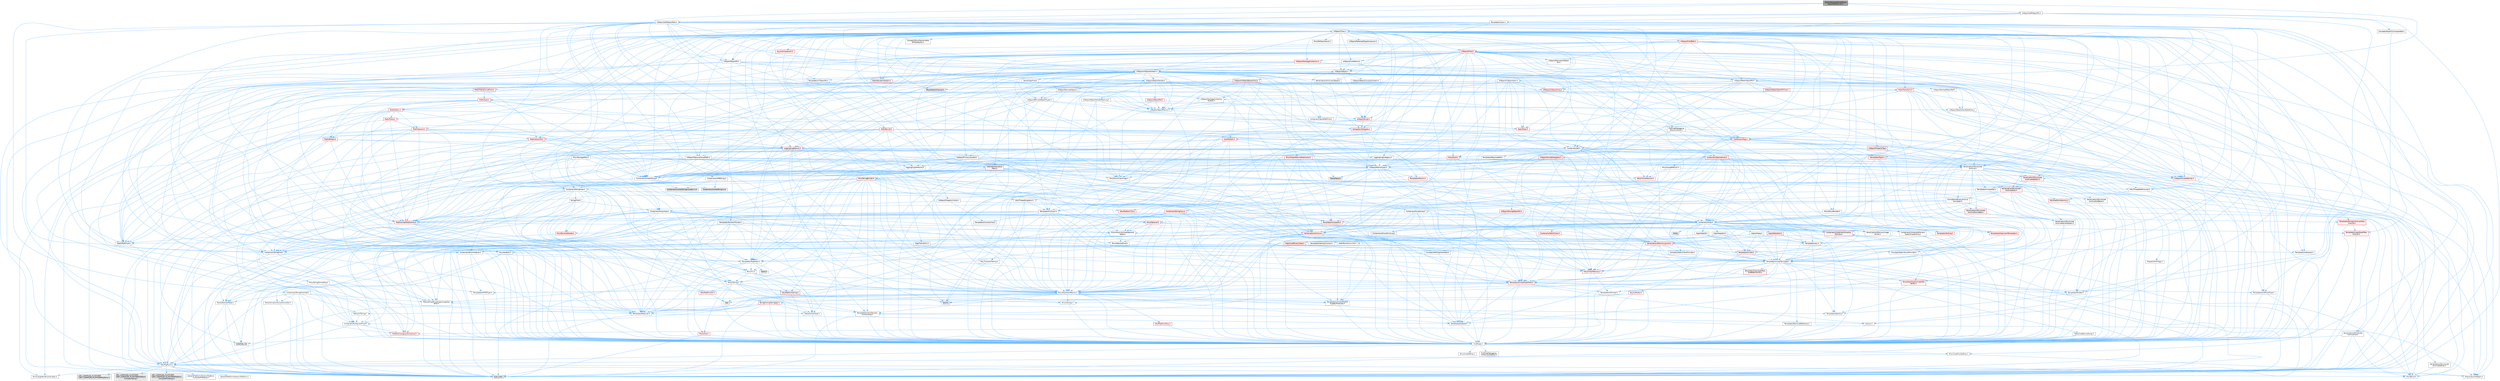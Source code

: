 digraph "TestUndeclaredScriptStructObjectReferences.h"
{
 // INTERACTIVE_SVG=YES
 // LATEX_PDF_SIZE
  bgcolor="transparent";
  edge [fontname=Helvetica,fontsize=10,labelfontname=Helvetica,labelfontsize=10];
  node [fontname=Helvetica,fontsize=10,shape=box,height=0.2,width=0.4];
  Node1 [id="Node000001",label="TestUndeclaredScriptStruct\lObjectReferences.h",height=0.2,width=0.4,color="gray40", fillcolor="grey60", style="filled", fontcolor="black",tooltip=" "];
  Node1 -> Node2 [id="edge1_Node000001_Node000002",color="steelblue1",style="solid",tooltip=" "];
  Node2 [id="Node000002",label="UObject/ObjectPtr.h",height=0.2,width=0.4,color="grey40", fillcolor="white", style="filled",URL="$d6/d75/ObjectPtr_8h.html",tooltip=" "];
  Node2 -> Node3 [id="edge2_Node000002_Node000003",color="steelblue1",style="solid",tooltip=" "];
  Node3 [id="Node000003",label="HAL/Platform.h",height=0.2,width=0.4,color="grey40", fillcolor="white", style="filled",URL="$d9/dd0/Platform_8h.html",tooltip=" "];
  Node3 -> Node4 [id="edge3_Node000003_Node000004",color="steelblue1",style="solid",tooltip=" "];
  Node4 [id="Node000004",label="Misc/Build.h",height=0.2,width=0.4,color="grey40", fillcolor="white", style="filled",URL="$d3/dbb/Build_8h.html",tooltip=" "];
  Node3 -> Node5 [id="edge4_Node000003_Node000005",color="steelblue1",style="solid",tooltip=" "];
  Node5 [id="Node000005",label="Misc/LargeWorldCoordinates.h",height=0.2,width=0.4,color="grey40", fillcolor="white", style="filled",URL="$d2/dcb/LargeWorldCoordinates_8h.html",tooltip=" "];
  Node3 -> Node6 [id="edge5_Node000003_Node000006",color="steelblue1",style="solid",tooltip=" "];
  Node6 [id="Node000006",label="type_traits",height=0.2,width=0.4,color="grey60", fillcolor="#E0E0E0", style="filled",tooltip=" "];
  Node3 -> Node7 [id="edge6_Node000003_Node000007",color="steelblue1",style="solid",tooltip=" "];
  Node7 [id="Node000007",label="PreprocessorHelpers.h",height=0.2,width=0.4,color="grey40", fillcolor="white", style="filled",URL="$db/ddb/PreprocessorHelpers_8h.html",tooltip=" "];
  Node3 -> Node8 [id="edge7_Node000003_Node000008",color="steelblue1",style="solid",tooltip=" "];
  Node8 [id="Node000008",label="UBT_COMPILED_PLATFORM\l/UBT_COMPILED_PLATFORMPlatform\lCompilerPreSetup.h",height=0.2,width=0.4,color="grey60", fillcolor="#E0E0E0", style="filled",tooltip=" "];
  Node3 -> Node9 [id="edge8_Node000003_Node000009",color="steelblue1",style="solid",tooltip=" "];
  Node9 [id="Node000009",label="GenericPlatform/GenericPlatform\lCompilerPreSetup.h",height=0.2,width=0.4,color="grey40", fillcolor="white", style="filled",URL="$d9/dc8/GenericPlatformCompilerPreSetup_8h.html",tooltip=" "];
  Node3 -> Node10 [id="edge9_Node000003_Node000010",color="steelblue1",style="solid",tooltip=" "];
  Node10 [id="Node000010",label="GenericPlatform/GenericPlatform.h",height=0.2,width=0.4,color="grey40", fillcolor="white", style="filled",URL="$d6/d84/GenericPlatform_8h.html",tooltip=" "];
  Node3 -> Node11 [id="edge10_Node000003_Node000011",color="steelblue1",style="solid",tooltip=" "];
  Node11 [id="Node000011",label="UBT_COMPILED_PLATFORM\l/UBT_COMPILED_PLATFORMPlatform.h",height=0.2,width=0.4,color="grey60", fillcolor="#E0E0E0", style="filled",tooltip=" "];
  Node3 -> Node12 [id="edge11_Node000003_Node000012",color="steelblue1",style="solid",tooltip=" "];
  Node12 [id="Node000012",label="UBT_COMPILED_PLATFORM\l/UBT_COMPILED_PLATFORMPlatform\lCompilerSetup.h",height=0.2,width=0.4,color="grey60", fillcolor="#E0E0E0", style="filled",tooltip=" "];
  Node2 -> Node13 [id="edge12_Node000002_Node000013",color="steelblue1",style="solid",tooltip=" "];
  Node13 [id="Node000013",label="Serialization/Structured\lArchive.h",height=0.2,width=0.4,color="grey40", fillcolor="white", style="filled",URL="$d9/d1e/StructuredArchive_8h.html",tooltip=" "];
  Node13 -> Node14 [id="edge13_Node000013_Node000014",color="steelblue1",style="solid",tooltip=" "];
  Node14 [id="Node000014",label="Containers/Array.h",height=0.2,width=0.4,color="grey40", fillcolor="white", style="filled",URL="$df/dd0/Array_8h.html",tooltip=" "];
  Node14 -> Node15 [id="edge14_Node000014_Node000015",color="steelblue1",style="solid",tooltip=" "];
  Node15 [id="Node000015",label="CoreTypes.h",height=0.2,width=0.4,color="grey40", fillcolor="white", style="filled",URL="$dc/dec/CoreTypes_8h.html",tooltip=" "];
  Node15 -> Node3 [id="edge15_Node000015_Node000003",color="steelblue1",style="solid",tooltip=" "];
  Node15 -> Node16 [id="edge16_Node000015_Node000016",color="steelblue1",style="solid",tooltip=" "];
  Node16 [id="Node000016",label="ProfilingDebugging\l/UMemoryDefines.h",height=0.2,width=0.4,color="grey40", fillcolor="white", style="filled",URL="$d2/da2/UMemoryDefines_8h.html",tooltip=" "];
  Node15 -> Node17 [id="edge17_Node000015_Node000017",color="steelblue1",style="solid",tooltip=" "];
  Node17 [id="Node000017",label="Misc/CoreMiscDefines.h",height=0.2,width=0.4,color="grey40", fillcolor="white", style="filled",URL="$da/d38/CoreMiscDefines_8h.html",tooltip=" "];
  Node17 -> Node3 [id="edge18_Node000017_Node000003",color="steelblue1",style="solid",tooltip=" "];
  Node17 -> Node7 [id="edge19_Node000017_Node000007",color="steelblue1",style="solid",tooltip=" "];
  Node15 -> Node18 [id="edge20_Node000015_Node000018",color="steelblue1",style="solid",tooltip=" "];
  Node18 [id="Node000018",label="Misc/CoreDefines.h",height=0.2,width=0.4,color="grey40", fillcolor="white", style="filled",URL="$d3/dd2/CoreDefines_8h.html",tooltip=" "];
  Node14 -> Node19 [id="edge21_Node000014_Node000019",color="steelblue1",style="solid",tooltip=" "];
  Node19 [id="Node000019",label="Misc/AssertionMacros.h",height=0.2,width=0.4,color="grey40", fillcolor="white", style="filled",URL="$d0/dfa/AssertionMacros_8h.html",tooltip=" "];
  Node19 -> Node15 [id="edge22_Node000019_Node000015",color="steelblue1",style="solid",tooltip=" "];
  Node19 -> Node3 [id="edge23_Node000019_Node000003",color="steelblue1",style="solid",tooltip=" "];
  Node19 -> Node20 [id="edge24_Node000019_Node000020",color="steelblue1",style="solid",tooltip=" "];
  Node20 [id="Node000020",label="HAL/PlatformMisc.h",height=0.2,width=0.4,color="red", fillcolor="#FFF0F0", style="filled",URL="$d0/df5/PlatformMisc_8h.html",tooltip=" "];
  Node20 -> Node15 [id="edge25_Node000020_Node000015",color="steelblue1",style="solid",tooltip=" "];
  Node19 -> Node7 [id="edge26_Node000019_Node000007",color="steelblue1",style="solid",tooltip=" "];
  Node19 -> Node56 [id="edge27_Node000019_Node000056",color="steelblue1",style="solid",tooltip=" "];
  Node56 [id="Node000056",label="Templates/EnableIf.h",height=0.2,width=0.4,color="grey40", fillcolor="white", style="filled",URL="$d7/d60/EnableIf_8h.html",tooltip=" "];
  Node56 -> Node15 [id="edge28_Node000056_Node000015",color="steelblue1",style="solid",tooltip=" "];
  Node19 -> Node57 [id="edge29_Node000019_Node000057",color="steelblue1",style="solid",tooltip=" "];
  Node57 [id="Node000057",label="Templates/IsArrayOrRefOf\lTypeByPredicate.h",height=0.2,width=0.4,color="grey40", fillcolor="white", style="filled",URL="$d6/da1/IsArrayOrRefOfTypeByPredicate_8h.html",tooltip=" "];
  Node57 -> Node15 [id="edge30_Node000057_Node000015",color="steelblue1",style="solid",tooltip=" "];
  Node19 -> Node58 [id="edge31_Node000019_Node000058",color="steelblue1",style="solid",tooltip=" "];
  Node58 [id="Node000058",label="Templates/IsValidVariadic\lFunctionArg.h",height=0.2,width=0.4,color="grey40", fillcolor="white", style="filled",URL="$d0/dc8/IsValidVariadicFunctionArg_8h.html",tooltip=" "];
  Node58 -> Node15 [id="edge32_Node000058_Node000015",color="steelblue1",style="solid",tooltip=" "];
  Node58 -> Node59 [id="edge33_Node000058_Node000059",color="steelblue1",style="solid",tooltip=" "];
  Node59 [id="Node000059",label="IsEnum.h",height=0.2,width=0.4,color="grey40", fillcolor="white", style="filled",URL="$d4/de5/IsEnum_8h.html",tooltip=" "];
  Node58 -> Node6 [id="edge34_Node000058_Node000006",color="steelblue1",style="solid",tooltip=" "];
  Node19 -> Node60 [id="edge35_Node000019_Node000060",color="steelblue1",style="solid",tooltip=" "];
  Node60 [id="Node000060",label="Traits/IsCharEncodingCompatible\lWith.h",height=0.2,width=0.4,color="grey40", fillcolor="white", style="filled",URL="$df/dd1/IsCharEncodingCompatibleWith_8h.html",tooltip=" "];
  Node60 -> Node6 [id="edge36_Node000060_Node000006",color="steelblue1",style="solid",tooltip=" "];
  Node60 -> Node61 [id="edge37_Node000060_Node000061",color="steelblue1",style="solid",tooltip=" "];
  Node61 [id="Node000061",label="Traits/IsCharType.h",height=0.2,width=0.4,color="grey40", fillcolor="white", style="filled",URL="$db/d51/IsCharType_8h.html",tooltip=" "];
  Node61 -> Node15 [id="edge38_Node000061_Node000015",color="steelblue1",style="solid",tooltip=" "];
  Node19 -> Node62 [id="edge39_Node000019_Node000062",color="steelblue1",style="solid",tooltip=" "];
  Node62 [id="Node000062",label="Misc/VarArgs.h",height=0.2,width=0.4,color="grey40", fillcolor="white", style="filled",URL="$d5/d6f/VarArgs_8h.html",tooltip=" "];
  Node62 -> Node15 [id="edge40_Node000062_Node000015",color="steelblue1",style="solid",tooltip=" "];
  Node19 -> Node63 [id="edge41_Node000019_Node000063",color="steelblue1",style="solid",tooltip=" "];
  Node63 [id="Node000063",label="String/FormatStringSan.h",height=0.2,width=0.4,color="red", fillcolor="#FFF0F0", style="filled",URL="$d3/d8b/FormatStringSan_8h.html",tooltip=" "];
  Node63 -> Node6 [id="edge42_Node000063_Node000006",color="steelblue1",style="solid",tooltip=" "];
  Node63 -> Node15 [id="edge43_Node000063_Node000015",color="steelblue1",style="solid",tooltip=" "];
  Node63 -> Node64 [id="edge44_Node000063_Node000064",color="steelblue1",style="solid",tooltip=" "];
  Node64 [id="Node000064",label="Templates/Requires.h",height=0.2,width=0.4,color="grey40", fillcolor="white", style="filled",URL="$dc/d96/Requires_8h.html",tooltip=" "];
  Node64 -> Node56 [id="edge45_Node000064_Node000056",color="steelblue1",style="solid",tooltip=" "];
  Node64 -> Node6 [id="edge46_Node000064_Node000006",color="steelblue1",style="solid",tooltip=" "];
  Node63 -> Node65 [id="edge47_Node000063_Node000065",color="steelblue1",style="solid",tooltip=" "];
  Node65 [id="Node000065",label="Templates/Identity.h",height=0.2,width=0.4,color="grey40", fillcolor="white", style="filled",URL="$d0/dd5/Identity_8h.html",tooltip=" "];
  Node63 -> Node58 [id="edge48_Node000063_Node000058",color="steelblue1",style="solid",tooltip=" "];
  Node63 -> Node61 [id="edge49_Node000063_Node000061",color="steelblue1",style="solid",tooltip=" "];
  Node63 -> Node67 [id="edge50_Node000063_Node000067",color="steelblue1",style="solid",tooltip=" "];
  Node67 [id="Node000067",label="Traits/IsTString.h",height=0.2,width=0.4,color="grey40", fillcolor="white", style="filled",URL="$d0/df8/IsTString_8h.html",tooltip=" "];
  Node67 -> Node28 [id="edge51_Node000067_Node000028",color="steelblue1",style="solid",tooltip=" "];
  Node28 [id="Node000028",label="Containers/ContainersFwd.h",height=0.2,width=0.4,color="grey40", fillcolor="white", style="filled",URL="$d4/d0a/ContainersFwd_8h.html",tooltip=" "];
  Node28 -> Node3 [id="edge52_Node000028_Node000003",color="steelblue1",style="solid",tooltip=" "];
  Node28 -> Node15 [id="edge53_Node000028_Node000015",color="steelblue1",style="solid",tooltip=" "];
  Node28 -> Node25 [id="edge54_Node000028_Node000025",color="steelblue1",style="solid",tooltip=" "];
  Node25 [id="Node000025",label="Traits/IsContiguousContainer.h",height=0.2,width=0.4,color="red", fillcolor="#FFF0F0", style="filled",URL="$d5/d3c/IsContiguousContainer_8h.html",tooltip=" "];
  Node25 -> Node15 [id="edge55_Node000025_Node000015",color="steelblue1",style="solid",tooltip=" "];
  Node25 -> Node24 [id="edge56_Node000025_Node000024",color="steelblue1",style="solid",tooltip=" "];
  Node24 [id="Node000024",label="initializer_list",height=0.2,width=0.4,color="grey60", fillcolor="#E0E0E0", style="filled",tooltip=" "];
  Node63 -> Node28 [id="edge57_Node000063_Node000028",color="steelblue1",style="solid",tooltip=" "];
  Node19 -> Node69 [id="edge58_Node000019_Node000069",color="steelblue1",style="solid",tooltip=" "];
  Node69 [id="Node000069",label="atomic",height=0.2,width=0.4,color="grey60", fillcolor="#E0E0E0", style="filled",tooltip=" "];
  Node14 -> Node70 [id="edge59_Node000014_Node000070",color="steelblue1",style="solid",tooltip=" "];
  Node70 [id="Node000070",label="Misc/IntrusiveUnsetOptional\lState.h",height=0.2,width=0.4,color="grey40", fillcolor="white", style="filled",URL="$d2/d0a/IntrusiveUnsetOptionalState_8h.html",tooltip=" "];
  Node70 -> Node71 [id="edge60_Node000070_Node000071",color="steelblue1",style="solid",tooltip=" "];
  Node71 [id="Node000071",label="Misc/OptionalFwd.h",height=0.2,width=0.4,color="grey40", fillcolor="white", style="filled",URL="$dc/d50/OptionalFwd_8h.html",tooltip=" "];
  Node14 -> Node72 [id="edge61_Node000014_Node000072",color="steelblue1",style="solid",tooltip=" "];
  Node72 [id="Node000072",label="Misc/ReverseIterate.h",height=0.2,width=0.4,color="red", fillcolor="#FFF0F0", style="filled",URL="$db/de3/ReverseIterate_8h.html",tooltip=" "];
  Node72 -> Node3 [id="edge62_Node000072_Node000003",color="steelblue1",style="solid",tooltip=" "];
  Node14 -> Node74 [id="edge63_Node000014_Node000074",color="steelblue1",style="solid",tooltip=" "];
  Node74 [id="Node000074",label="HAL/UnrealMemory.h",height=0.2,width=0.4,color="red", fillcolor="#FFF0F0", style="filled",URL="$d9/d96/UnrealMemory_8h.html",tooltip=" "];
  Node74 -> Node15 [id="edge64_Node000074_Node000015",color="steelblue1",style="solid",tooltip=" "];
  Node74 -> Node94 [id="edge65_Node000074_Node000094",color="steelblue1",style="solid",tooltip=" "];
  Node94 [id="Node000094",label="Templates/IsPointer.h",height=0.2,width=0.4,color="grey40", fillcolor="white", style="filled",URL="$d7/d05/IsPointer_8h.html",tooltip=" "];
  Node94 -> Node15 [id="edge66_Node000094_Node000015",color="steelblue1",style="solid",tooltip=" "];
  Node14 -> Node95 [id="edge67_Node000014_Node000095",color="steelblue1",style="solid",tooltip=" "];
  Node95 [id="Node000095",label="Templates/UnrealTypeTraits.h",height=0.2,width=0.4,color="red", fillcolor="#FFF0F0", style="filled",URL="$d2/d2d/UnrealTypeTraits_8h.html",tooltip=" "];
  Node95 -> Node15 [id="edge68_Node000095_Node000015",color="steelblue1",style="solid",tooltip=" "];
  Node95 -> Node94 [id="edge69_Node000095_Node000094",color="steelblue1",style="solid",tooltip=" "];
  Node95 -> Node19 [id="edge70_Node000095_Node000019",color="steelblue1",style="solid",tooltip=" "];
  Node95 -> Node56 [id="edge71_Node000095_Node000056",color="steelblue1",style="solid",tooltip=" "];
  Node95 -> Node59 [id="edge72_Node000095_Node000059",color="steelblue1",style="solid",tooltip=" "];
  Node95 -> Node97 [id="edge73_Node000095_Node000097",color="steelblue1",style="solid",tooltip=" "];
  Node97 [id="Node000097",label="Templates/Models.h",height=0.2,width=0.4,color="grey40", fillcolor="white", style="filled",URL="$d3/d0c/Models_8h.html",tooltip=" "];
  Node97 -> Node65 [id="edge74_Node000097_Node000065",color="steelblue1",style="solid",tooltip=" "];
  Node95 -> Node98 [id="edge75_Node000095_Node000098",color="steelblue1",style="solid",tooltip=" "];
  Node98 [id="Node000098",label="Templates/IsPODType.h",height=0.2,width=0.4,color="grey40", fillcolor="white", style="filled",URL="$d7/db1/IsPODType_8h.html",tooltip=" "];
  Node98 -> Node15 [id="edge76_Node000098_Node000015",color="steelblue1",style="solid",tooltip=" "];
  Node95 -> Node99 [id="edge77_Node000095_Node000099",color="steelblue1",style="solid",tooltip=" "];
  Node99 [id="Node000099",label="Templates/IsUECoreType.h",height=0.2,width=0.4,color="grey40", fillcolor="white", style="filled",URL="$d1/db8/IsUECoreType_8h.html",tooltip=" "];
  Node99 -> Node15 [id="edge78_Node000099_Node000015",color="steelblue1",style="solid",tooltip=" "];
  Node99 -> Node6 [id="edge79_Node000099_Node000006",color="steelblue1",style="solid",tooltip=" "];
  Node14 -> Node100 [id="edge80_Node000014_Node000100",color="steelblue1",style="solid",tooltip=" "];
  Node100 [id="Node000100",label="Templates/UnrealTemplate.h",height=0.2,width=0.4,color="grey40", fillcolor="white", style="filled",URL="$d4/d24/UnrealTemplate_8h.html",tooltip=" "];
  Node100 -> Node15 [id="edge81_Node000100_Node000015",color="steelblue1",style="solid",tooltip=" "];
  Node100 -> Node94 [id="edge82_Node000100_Node000094",color="steelblue1",style="solid",tooltip=" "];
  Node100 -> Node74 [id="edge83_Node000100_Node000074",color="steelblue1",style="solid",tooltip=" "];
  Node100 -> Node101 [id="edge84_Node000100_Node000101",color="steelblue1",style="solid",tooltip=" "];
  Node101 [id="Node000101",label="Templates/CopyQualifiers\lAndRefsFromTo.h",height=0.2,width=0.4,color="red", fillcolor="#FFF0F0", style="filled",URL="$d3/db3/CopyQualifiersAndRefsFromTo_8h.html",tooltip=" "];
  Node100 -> Node95 [id="edge85_Node000100_Node000095",color="steelblue1",style="solid",tooltip=" "];
  Node100 -> Node103 [id="edge86_Node000100_Node000103",color="steelblue1",style="solid",tooltip=" "];
  Node103 [id="Node000103",label="Templates/RemoveReference.h",height=0.2,width=0.4,color="grey40", fillcolor="white", style="filled",URL="$da/dbe/RemoveReference_8h.html",tooltip=" "];
  Node103 -> Node15 [id="edge87_Node000103_Node000015",color="steelblue1",style="solid",tooltip=" "];
  Node100 -> Node64 [id="edge88_Node000100_Node000064",color="steelblue1",style="solid",tooltip=" "];
  Node100 -> Node104 [id="edge89_Node000100_Node000104",color="steelblue1",style="solid",tooltip=" "];
  Node104 [id="Node000104",label="Templates/TypeCompatible\lBytes.h",height=0.2,width=0.4,color="red", fillcolor="#FFF0F0", style="filled",URL="$df/d0a/TypeCompatibleBytes_8h.html",tooltip=" "];
  Node104 -> Node15 [id="edge90_Node000104_Node000015",color="steelblue1",style="solid",tooltip=" "];
  Node104 -> Node33 [id="edge91_Node000104_Node000033",color="steelblue1",style="solid",tooltip=" "];
  Node33 [id="Node000033",label="new",height=0.2,width=0.4,color="grey60", fillcolor="#E0E0E0", style="filled",tooltip=" "];
  Node104 -> Node6 [id="edge92_Node000104_Node000006",color="steelblue1",style="solid",tooltip=" "];
  Node100 -> Node65 [id="edge93_Node000100_Node000065",color="steelblue1",style="solid",tooltip=" "];
  Node100 -> Node25 [id="edge94_Node000100_Node000025",color="steelblue1",style="solid",tooltip=" "];
  Node100 -> Node105 [id="edge95_Node000100_Node000105",color="steelblue1",style="solid",tooltip=" "];
  Node105 [id="Node000105",label="Traits/UseBitwiseSwap.h",height=0.2,width=0.4,color="grey40", fillcolor="white", style="filled",URL="$db/df3/UseBitwiseSwap_8h.html",tooltip=" "];
  Node105 -> Node15 [id="edge96_Node000105_Node000015",color="steelblue1",style="solid",tooltip=" "];
  Node105 -> Node6 [id="edge97_Node000105_Node000006",color="steelblue1",style="solid",tooltip=" "];
  Node100 -> Node6 [id="edge98_Node000100_Node000006",color="steelblue1",style="solid",tooltip=" "];
  Node14 -> Node106 [id="edge99_Node000014_Node000106",color="steelblue1",style="solid",tooltip=" "];
  Node106 [id="Node000106",label="Containers/AllowShrinking.h",height=0.2,width=0.4,color="grey40", fillcolor="white", style="filled",URL="$d7/d1a/AllowShrinking_8h.html",tooltip=" "];
  Node106 -> Node15 [id="edge100_Node000106_Node000015",color="steelblue1",style="solid",tooltip=" "];
  Node14 -> Node107 [id="edge101_Node000014_Node000107",color="steelblue1",style="solid",tooltip=" "];
  Node107 [id="Node000107",label="Containers/ContainerAllocation\lPolicies.h",height=0.2,width=0.4,color="red", fillcolor="#FFF0F0", style="filled",URL="$d7/dff/ContainerAllocationPolicies_8h.html",tooltip=" "];
  Node107 -> Node15 [id="edge102_Node000107_Node000015",color="steelblue1",style="solid",tooltip=" "];
  Node107 -> Node107 [id="edge103_Node000107_Node000107",color="steelblue1",style="solid",tooltip=" "];
  Node107 -> Node74 [id="edge104_Node000107_Node000074",color="steelblue1",style="solid",tooltip=" "];
  Node107 -> Node42 [id="edge105_Node000107_Node000042",color="steelblue1",style="solid",tooltip=" "];
  Node42 [id="Node000042",label="Math/NumericLimits.h",height=0.2,width=0.4,color="grey40", fillcolor="white", style="filled",URL="$df/d1b/NumericLimits_8h.html",tooltip=" "];
  Node42 -> Node15 [id="edge106_Node000042_Node000015",color="steelblue1",style="solid",tooltip=" "];
  Node107 -> Node19 [id="edge107_Node000107_Node000019",color="steelblue1",style="solid",tooltip=" "];
  Node107 -> Node104 [id="edge108_Node000107_Node000104",color="steelblue1",style="solid",tooltip=" "];
  Node107 -> Node6 [id="edge109_Node000107_Node000006",color="steelblue1",style="solid",tooltip=" "];
  Node14 -> Node119 [id="edge110_Node000014_Node000119",color="steelblue1",style="solid",tooltip=" "];
  Node119 [id="Node000119",label="Containers/ContainerElement\lTypeCompatibility.h",height=0.2,width=0.4,color="grey40", fillcolor="white", style="filled",URL="$df/ddf/ContainerElementTypeCompatibility_8h.html",tooltip=" "];
  Node119 -> Node15 [id="edge111_Node000119_Node000015",color="steelblue1",style="solid",tooltip=" "];
  Node119 -> Node95 [id="edge112_Node000119_Node000095",color="steelblue1",style="solid",tooltip=" "];
  Node14 -> Node120 [id="edge113_Node000014_Node000120",color="steelblue1",style="solid",tooltip=" "];
  Node120 [id="Node000120",label="Serialization/Archive.h",height=0.2,width=0.4,color="red", fillcolor="#FFF0F0", style="filled",URL="$d7/d3b/Archive_8h.html",tooltip=" "];
  Node120 -> Node15 [id="edge114_Node000120_Node000015",color="steelblue1",style="solid",tooltip=" "];
  Node120 -> Node29 [id="edge115_Node000120_Node000029",color="steelblue1",style="solid",tooltip=" "];
  Node29 [id="Node000029",label="Math/MathFwd.h",height=0.2,width=0.4,color="grey40", fillcolor="white", style="filled",URL="$d2/d10/MathFwd_8h.html",tooltip=" "];
  Node29 -> Node3 [id="edge116_Node000029_Node000003",color="steelblue1",style="solid",tooltip=" "];
  Node120 -> Node19 [id="edge117_Node000120_Node000019",color="steelblue1",style="solid",tooltip=" "];
  Node120 -> Node4 [id="edge118_Node000120_Node000004",color="steelblue1",style="solid",tooltip=" "];
  Node120 -> Node62 [id="edge119_Node000120_Node000062",color="steelblue1",style="solid",tooltip=" "];
  Node120 -> Node56 [id="edge120_Node000120_Node000056",color="steelblue1",style="solid",tooltip=" "];
  Node120 -> Node57 [id="edge121_Node000120_Node000057",color="steelblue1",style="solid",tooltip=" "];
  Node120 -> Node58 [id="edge122_Node000120_Node000058",color="steelblue1",style="solid",tooltip=" "];
  Node120 -> Node100 [id="edge123_Node000120_Node000100",color="steelblue1",style="solid",tooltip=" "];
  Node120 -> Node60 [id="edge124_Node000120_Node000060",color="steelblue1",style="solid",tooltip=" "];
  Node14 -> Node130 [id="edge125_Node000014_Node000130",color="steelblue1",style="solid",tooltip=" "];
  Node130 [id="Node000130",label="Serialization/MemoryImage\lWriter.h",height=0.2,width=0.4,color="grey40", fillcolor="white", style="filled",URL="$d0/d08/MemoryImageWriter_8h.html",tooltip=" "];
  Node130 -> Node15 [id="edge126_Node000130_Node000015",color="steelblue1",style="solid",tooltip=" "];
  Node130 -> Node131 [id="edge127_Node000130_Node000131",color="steelblue1",style="solid",tooltip=" "];
  Node131 [id="Node000131",label="Serialization/MemoryLayout.h",height=0.2,width=0.4,color="red", fillcolor="#FFF0F0", style="filled",URL="$d7/d66/MemoryLayout_8h.html",tooltip=" "];
  Node131 -> Node132 [id="edge128_Node000131_Node000132",color="steelblue1",style="solid",tooltip=" "];
  Node132 [id="Node000132",label="Concepts/StaticClassProvider.h",height=0.2,width=0.4,color="grey40", fillcolor="white", style="filled",URL="$dd/d83/StaticClassProvider_8h.html",tooltip=" "];
  Node131 -> Node133 [id="edge129_Node000131_Node000133",color="steelblue1",style="solid",tooltip=" "];
  Node133 [id="Node000133",label="Concepts/StaticStructProvider.h",height=0.2,width=0.4,color="grey40", fillcolor="white", style="filled",URL="$d5/d77/StaticStructProvider_8h.html",tooltip=" "];
  Node131 -> Node134 [id="edge130_Node000131_Node000134",color="steelblue1",style="solid",tooltip=" "];
  Node134 [id="Node000134",label="Containers/EnumAsByte.h",height=0.2,width=0.4,color="grey40", fillcolor="white", style="filled",URL="$d6/d9a/EnumAsByte_8h.html",tooltip=" "];
  Node134 -> Node15 [id="edge131_Node000134_Node000015",color="steelblue1",style="solid",tooltip=" "];
  Node134 -> Node98 [id="edge132_Node000134_Node000098",color="steelblue1",style="solid",tooltip=" "];
  Node134 -> Node135 [id="edge133_Node000134_Node000135",color="steelblue1",style="solid",tooltip=" "];
  Node135 [id="Node000135",label="Templates/TypeHash.h",height=0.2,width=0.4,color="grey40", fillcolor="white", style="filled",URL="$d1/d62/TypeHash_8h.html",tooltip=" "];
  Node135 -> Node15 [id="edge134_Node000135_Node000015",color="steelblue1",style="solid",tooltip=" "];
  Node135 -> Node64 [id="edge135_Node000135_Node000064",color="steelblue1",style="solid",tooltip=" "];
  Node135 -> Node136 [id="edge136_Node000135_Node000136",color="steelblue1",style="solid",tooltip=" "];
  Node136 [id="Node000136",label="Misc/Crc.h",height=0.2,width=0.4,color="grey40", fillcolor="white", style="filled",URL="$d4/dd2/Crc_8h.html",tooltip=" "];
  Node136 -> Node15 [id="edge137_Node000136_Node000015",color="steelblue1",style="solid",tooltip=" "];
  Node136 -> Node76 [id="edge138_Node000136_Node000076",color="steelblue1",style="solid",tooltip=" "];
  Node76 [id="Node000076",label="HAL/PlatformString.h",height=0.2,width=0.4,color="red", fillcolor="#FFF0F0", style="filled",URL="$db/db5/PlatformString_8h.html",tooltip=" "];
  Node76 -> Node15 [id="edge139_Node000076_Node000015",color="steelblue1",style="solid",tooltip=" "];
  Node136 -> Node19 [id="edge140_Node000136_Node000019",color="steelblue1",style="solid",tooltip=" "];
  Node136 -> Node137 [id="edge141_Node000136_Node000137",color="steelblue1",style="solid",tooltip=" "];
  Node137 [id="Node000137",label="Misc/CString.h",height=0.2,width=0.4,color="grey40", fillcolor="white", style="filled",URL="$d2/d49/CString_8h.html",tooltip=" "];
  Node137 -> Node15 [id="edge142_Node000137_Node000015",color="steelblue1",style="solid",tooltip=" "];
  Node137 -> Node32 [id="edge143_Node000137_Node000032",color="steelblue1",style="solid",tooltip=" "];
  Node32 [id="Node000032",label="HAL/PlatformCrt.h",height=0.2,width=0.4,color="red", fillcolor="#FFF0F0", style="filled",URL="$d8/d75/PlatformCrt_8h.html",tooltip=" "];
  Node32 -> Node33 [id="edge144_Node000032_Node000033",color="steelblue1",style="solid",tooltip=" "];
  Node137 -> Node76 [id="edge145_Node000137_Node000076",color="steelblue1",style="solid",tooltip=" "];
  Node137 -> Node19 [id="edge146_Node000137_Node000019",color="steelblue1",style="solid",tooltip=" "];
  Node137 -> Node138 [id="edge147_Node000137_Node000138",color="steelblue1",style="solid",tooltip=" "];
  Node138 [id="Node000138",label="Misc/Char.h",height=0.2,width=0.4,color="red", fillcolor="#FFF0F0", style="filled",URL="$d0/d58/Char_8h.html",tooltip=" "];
  Node138 -> Node15 [id="edge148_Node000138_Node000015",color="steelblue1",style="solid",tooltip=" "];
  Node138 -> Node6 [id="edge149_Node000138_Node000006",color="steelblue1",style="solid",tooltip=" "];
  Node137 -> Node62 [id="edge150_Node000137_Node000062",color="steelblue1",style="solid",tooltip=" "];
  Node137 -> Node57 [id="edge151_Node000137_Node000057",color="steelblue1",style="solid",tooltip=" "];
  Node137 -> Node58 [id="edge152_Node000137_Node000058",color="steelblue1",style="solid",tooltip=" "];
  Node137 -> Node60 [id="edge153_Node000137_Node000060",color="steelblue1",style="solid",tooltip=" "];
  Node136 -> Node138 [id="edge154_Node000136_Node000138",color="steelblue1",style="solid",tooltip=" "];
  Node136 -> Node95 [id="edge155_Node000136_Node000095",color="steelblue1",style="solid",tooltip=" "];
  Node136 -> Node61 [id="edge156_Node000136_Node000061",color="steelblue1",style="solid",tooltip=" "];
  Node135 -> Node141 [id="edge157_Node000135_Node000141",color="steelblue1",style="solid",tooltip=" "];
  Node141 [id="Node000141",label="stdint.h",height=0.2,width=0.4,color="grey60", fillcolor="#E0E0E0", style="filled",tooltip=" "];
  Node135 -> Node6 [id="edge158_Node000135_Node000006",color="steelblue1",style="solid",tooltip=" "];
  Node131 -> Node22 [id="edge159_Node000131_Node000022",color="steelblue1",style="solid",tooltip=" "];
  Node22 [id="Node000022",label="Containers/StringFwd.h",height=0.2,width=0.4,color="grey40", fillcolor="white", style="filled",URL="$df/d37/StringFwd_8h.html",tooltip=" "];
  Node22 -> Node15 [id="edge160_Node000022_Node000015",color="steelblue1",style="solid",tooltip=" "];
  Node22 -> Node23 [id="edge161_Node000022_Node000023",color="steelblue1",style="solid",tooltip=" "];
  Node23 [id="Node000023",label="Traits/ElementType.h",height=0.2,width=0.4,color="grey40", fillcolor="white", style="filled",URL="$d5/d4f/ElementType_8h.html",tooltip=" "];
  Node23 -> Node3 [id="edge162_Node000023_Node000003",color="steelblue1",style="solid",tooltip=" "];
  Node23 -> Node24 [id="edge163_Node000023_Node000024",color="steelblue1",style="solid",tooltip=" "];
  Node23 -> Node6 [id="edge164_Node000023_Node000006",color="steelblue1",style="solid",tooltip=" "];
  Node22 -> Node25 [id="edge165_Node000022_Node000025",color="steelblue1",style="solid",tooltip=" "];
  Node131 -> Node74 [id="edge166_Node000131_Node000074",color="steelblue1",style="solid",tooltip=" "];
  Node131 -> Node56 [id="edge167_Node000131_Node000056",color="steelblue1",style="solid",tooltip=" "];
  Node131 -> Node143 [id="edge168_Node000131_Node000143",color="steelblue1",style="solid",tooltip=" "];
  Node143 [id="Node000143",label="Templates/IsAbstract.h",height=0.2,width=0.4,color="grey40", fillcolor="white", style="filled",URL="$d8/db7/IsAbstract_8h.html",tooltip=" "];
  Node131 -> Node97 [id="edge169_Node000131_Node000097",color="steelblue1",style="solid",tooltip=" "];
  Node131 -> Node100 [id="edge170_Node000131_Node000100",color="steelblue1",style="solid",tooltip=" "];
  Node14 -> Node144 [id="edge171_Node000014_Node000144",color="steelblue1",style="solid",tooltip=" "];
  Node144 [id="Node000144",label="Algo/Heapify.h",height=0.2,width=0.4,color="grey40", fillcolor="white", style="filled",URL="$d0/d2a/Heapify_8h.html",tooltip=" "];
  Node144 -> Node145 [id="edge172_Node000144_Node000145",color="steelblue1",style="solid",tooltip=" "];
  Node145 [id="Node000145",label="Algo/Impl/BinaryHeap.h",height=0.2,width=0.4,color="red", fillcolor="#FFF0F0", style="filled",URL="$d7/da3/Algo_2Impl_2BinaryHeap_8h.html",tooltip=" "];
  Node145 -> Node146 [id="edge173_Node000145_Node000146",color="steelblue1",style="solid",tooltip=" "];
  Node146 [id="Node000146",label="Templates/Invoke.h",height=0.2,width=0.4,color="red", fillcolor="#FFF0F0", style="filled",URL="$d7/deb/Invoke_8h.html",tooltip=" "];
  Node146 -> Node15 [id="edge174_Node000146_Node000015",color="steelblue1",style="solid",tooltip=" "];
  Node146 -> Node100 [id="edge175_Node000146_Node000100",color="steelblue1",style="solid",tooltip=" "];
  Node146 -> Node6 [id="edge176_Node000146_Node000006",color="steelblue1",style="solid",tooltip=" "];
  Node145 -> Node6 [id="edge177_Node000145_Node000006",color="steelblue1",style="solid",tooltip=" "];
  Node144 -> Node150 [id="edge178_Node000144_Node000150",color="steelblue1",style="solid",tooltip=" "];
  Node150 [id="Node000150",label="Templates/IdentityFunctor.h",height=0.2,width=0.4,color="grey40", fillcolor="white", style="filled",URL="$d7/d2e/IdentityFunctor_8h.html",tooltip=" "];
  Node150 -> Node3 [id="edge179_Node000150_Node000003",color="steelblue1",style="solid",tooltip=" "];
  Node144 -> Node146 [id="edge180_Node000144_Node000146",color="steelblue1",style="solid",tooltip=" "];
  Node144 -> Node151 [id="edge181_Node000144_Node000151",color="steelblue1",style="solid",tooltip=" "];
  Node151 [id="Node000151",label="Templates/Less.h",height=0.2,width=0.4,color="grey40", fillcolor="white", style="filled",URL="$de/dc8/Less_8h.html",tooltip=" "];
  Node151 -> Node15 [id="edge182_Node000151_Node000015",color="steelblue1",style="solid",tooltip=" "];
  Node151 -> Node100 [id="edge183_Node000151_Node000100",color="steelblue1",style="solid",tooltip=" "];
  Node144 -> Node100 [id="edge184_Node000144_Node000100",color="steelblue1",style="solid",tooltip=" "];
  Node14 -> Node152 [id="edge185_Node000014_Node000152",color="steelblue1",style="solid",tooltip=" "];
  Node152 [id="Node000152",label="Algo/HeapSort.h",height=0.2,width=0.4,color="grey40", fillcolor="white", style="filled",URL="$d3/d92/HeapSort_8h.html",tooltip=" "];
  Node152 -> Node145 [id="edge186_Node000152_Node000145",color="steelblue1",style="solid",tooltip=" "];
  Node152 -> Node150 [id="edge187_Node000152_Node000150",color="steelblue1",style="solid",tooltip=" "];
  Node152 -> Node151 [id="edge188_Node000152_Node000151",color="steelblue1",style="solid",tooltip=" "];
  Node152 -> Node100 [id="edge189_Node000152_Node000100",color="steelblue1",style="solid",tooltip=" "];
  Node14 -> Node153 [id="edge190_Node000014_Node000153",color="steelblue1",style="solid",tooltip=" "];
  Node153 [id="Node000153",label="Algo/IsHeap.h",height=0.2,width=0.4,color="grey40", fillcolor="white", style="filled",URL="$de/d32/IsHeap_8h.html",tooltip=" "];
  Node153 -> Node145 [id="edge191_Node000153_Node000145",color="steelblue1",style="solid",tooltip=" "];
  Node153 -> Node150 [id="edge192_Node000153_Node000150",color="steelblue1",style="solid",tooltip=" "];
  Node153 -> Node146 [id="edge193_Node000153_Node000146",color="steelblue1",style="solid",tooltip=" "];
  Node153 -> Node151 [id="edge194_Node000153_Node000151",color="steelblue1",style="solid",tooltip=" "];
  Node153 -> Node100 [id="edge195_Node000153_Node000100",color="steelblue1",style="solid",tooltip=" "];
  Node14 -> Node145 [id="edge196_Node000014_Node000145",color="steelblue1",style="solid",tooltip=" "];
  Node14 -> Node154 [id="edge197_Node000014_Node000154",color="steelblue1",style="solid",tooltip=" "];
  Node154 [id="Node000154",label="Algo/StableSort.h",height=0.2,width=0.4,color="red", fillcolor="#FFF0F0", style="filled",URL="$d7/d3c/StableSort_8h.html",tooltip=" "];
  Node154 -> Node150 [id="edge198_Node000154_Node000150",color="steelblue1",style="solid",tooltip=" "];
  Node154 -> Node146 [id="edge199_Node000154_Node000146",color="steelblue1",style="solid",tooltip=" "];
  Node154 -> Node151 [id="edge200_Node000154_Node000151",color="steelblue1",style="solid",tooltip=" "];
  Node154 -> Node100 [id="edge201_Node000154_Node000100",color="steelblue1",style="solid",tooltip=" "];
  Node14 -> Node157 [id="edge202_Node000014_Node000157",color="steelblue1",style="solid",tooltip=" "];
  Node157 [id="Node000157",label="Concepts/GetTypeHashable.h",height=0.2,width=0.4,color="grey40", fillcolor="white", style="filled",URL="$d3/da2/GetTypeHashable_8h.html",tooltip=" "];
  Node157 -> Node15 [id="edge203_Node000157_Node000015",color="steelblue1",style="solid",tooltip=" "];
  Node157 -> Node135 [id="edge204_Node000157_Node000135",color="steelblue1",style="solid",tooltip=" "];
  Node14 -> Node150 [id="edge205_Node000014_Node000150",color="steelblue1",style="solid",tooltip=" "];
  Node14 -> Node146 [id="edge206_Node000014_Node000146",color="steelblue1",style="solid",tooltip=" "];
  Node14 -> Node151 [id="edge207_Node000014_Node000151",color="steelblue1",style="solid",tooltip=" "];
  Node14 -> Node158 [id="edge208_Node000014_Node000158",color="steelblue1",style="solid",tooltip=" "];
  Node158 [id="Node000158",label="Templates/LosesQualifiers\lFromTo.h",height=0.2,width=0.4,color="red", fillcolor="#FFF0F0", style="filled",URL="$d2/db3/LosesQualifiersFromTo_8h.html",tooltip=" "];
  Node158 -> Node6 [id="edge209_Node000158_Node000006",color="steelblue1",style="solid",tooltip=" "];
  Node14 -> Node64 [id="edge210_Node000014_Node000064",color="steelblue1",style="solid",tooltip=" "];
  Node14 -> Node159 [id="edge211_Node000014_Node000159",color="steelblue1",style="solid",tooltip=" "];
  Node159 [id="Node000159",label="Templates/Sorting.h",height=0.2,width=0.4,color="red", fillcolor="#FFF0F0", style="filled",URL="$d3/d9e/Sorting_8h.html",tooltip=" "];
  Node159 -> Node15 [id="edge212_Node000159_Node000015",color="steelblue1",style="solid",tooltip=" "];
  Node159 -> Node151 [id="edge213_Node000159_Node000151",color="steelblue1",style="solid",tooltip=" "];
  Node14 -> Node163 [id="edge214_Node000014_Node000163",color="steelblue1",style="solid",tooltip=" "];
  Node163 [id="Node000163",label="Templates/AlignmentTemplates.h",height=0.2,width=0.4,color="red", fillcolor="#FFF0F0", style="filled",URL="$dd/d32/AlignmentTemplates_8h.html",tooltip=" "];
  Node163 -> Node15 [id="edge215_Node000163_Node000015",color="steelblue1",style="solid",tooltip=" "];
  Node163 -> Node94 [id="edge216_Node000163_Node000094",color="steelblue1",style="solid",tooltip=" "];
  Node14 -> Node23 [id="edge217_Node000014_Node000023",color="steelblue1",style="solid",tooltip=" "];
  Node14 -> Node115 [id="edge218_Node000014_Node000115",color="steelblue1",style="solid",tooltip=" "];
  Node115 [id="Node000115",label="limits",height=0.2,width=0.4,color="grey60", fillcolor="#E0E0E0", style="filled",tooltip=" "];
  Node14 -> Node6 [id="edge219_Node000014_Node000006",color="steelblue1",style="solid",tooltip=" "];
  Node13 -> Node107 [id="edge220_Node000013_Node000107",color="steelblue1",style="solid",tooltip=" "];
  Node13 -> Node15 [id="edge221_Node000013_Node000015",color="steelblue1",style="solid",tooltip=" "];
  Node13 -> Node164 [id="edge222_Node000013_Node000164",color="steelblue1",style="solid",tooltip=" "];
  Node164 [id="Node000164",label="Formatters/BinaryArchive\lFormatter.h",height=0.2,width=0.4,color="grey40", fillcolor="white", style="filled",URL="$d2/d01/BinaryArchiveFormatter_8h.html",tooltip=" "];
  Node164 -> Node14 [id="edge223_Node000164_Node000014",color="steelblue1",style="solid",tooltip=" "];
  Node164 -> Node3 [id="edge224_Node000164_Node000003",color="steelblue1",style="solid",tooltip=" "];
  Node164 -> Node120 [id="edge225_Node000164_Node000120",color="steelblue1",style="solid",tooltip=" "];
  Node164 -> Node165 [id="edge226_Node000164_Node000165",color="steelblue1",style="solid",tooltip=" "];
  Node165 [id="Node000165",label="Serialization/Structured\lArchiveFormatter.h",height=0.2,width=0.4,color="red", fillcolor="#FFF0F0", style="filled",URL="$db/dfe/StructuredArchiveFormatter_8h.html",tooltip=" "];
  Node165 -> Node14 [id="edge227_Node000165_Node000014",color="steelblue1",style="solid",tooltip=" "];
  Node165 -> Node15 [id="edge228_Node000165_Node000015",color="steelblue1",style="solid",tooltip=" "];
  Node165 -> Node166 [id="edge229_Node000165_Node000166",color="steelblue1",style="solid",tooltip=" "];
  Node166 [id="Node000166",label="Serialization/Structured\lArchiveNameHelpers.h",height=0.2,width=0.4,color="grey40", fillcolor="white", style="filled",URL="$d0/d7b/StructuredArchiveNameHelpers_8h.html",tooltip=" "];
  Node166 -> Node15 [id="edge230_Node000166_Node000015",color="steelblue1",style="solid",tooltip=" "];
  Node166 -> Node65 [id="edge231_Node000166_Node000065",color="steelblue1",style="solid",tooltip=" "];
  Node164 -> Node166 [id="edge232_Node000164_Node000166",color="steelblue1",style="solid",tooltip=" "];
  Node13 -> Node4 [id="edge233_Node000013_Node000004",color="steelblue1",style="solid",tooltip=" "];
  Node13 -> Node120 [id="edge234_Node000013_Node000120",color="steelblue1",style="solid",tooltip=" "];
  Node13 -> Node167 [id="edge235_Node000013_Node000167",color="steelblue1",style="solid",tooltip=" "];
  Node167 [id="Node000167",label="Serialization/Structured\lArchiveAdapters.h",height=0.2,width=0.4,color="red", fillcolor="#FFF0F0", style="filled",URL="$d3/de1/StructuredArchiveAdapters_8h.html",tooltip=" "];
  Node167 -> Node15 [id="edge236_Node000167_Node000015",color="steelblue1",style="solid",tooltip=" "];
  Node167 -> Node97 [id="edge237_Node000167_Node000097",color="steelblue1",style="solid",tooltip=" "];
  Node167 -> Node170 [id="edge238_Node000167_Node000170",color="steelblue1",style="solid",tooltip=" "];
  Node170 [id="Node000170",label="Serialization/Structured\lArchiveSlots.h",height=0.2,width=0.4,color="red", fillcolor="#FFF0F0", style="filled",URL="$d2/d87/StructuredArchiveSlots_8h.html",tooltip=" "];
  Node170 -> Node14 [id="edge239_Node000170_Node000014",color="steelblue1",style="solid",tooltip=" "];
  Node170 -> Node15 [id="edge240_Node000170_Node000015",color="steelblue1",style="solid",tooltip=" "];
  Node170 -> Node164 [id="edge241_Node000170_Node000164",color="steelblue1",style="solid",tooltip=" "];
  Node170 -> Node4 [id="edge242_Node000170_Node000004",color="steelblue1",style="solid",tooltip=" "];
  Node170 -> Node171 [id="edge243_Node000170_Node000171",color="steelblue1",style="solid",tooltip=" "];
  Node171 [id="Node000171",label="Misc/Optional.h",height=0.2,width=0.4,color="red", fillcolor="#FFF0F0", style="filled",URL="$d2/dae/Optional_8h.html",tooltip=" "];
  Node171 -> Node15 [id="edge244_Node000171_Node000015",color="steelblue1",style="solid",tooltip=" "];
  Node171 -> Node19 [id="edge245_Node000171_Node000019",color="steelblue1",style="solid",tooltip=" "];
  Node171 -> Node70 [id="edge246_Node000171_Node000070",color="steelblue1",style="solid",tooltip=" "];
  Node171 -> Node71 [id="edge247_Node000171_Node000071",color="steelblue1",style="solid",tooltip=" "];
  Node171 -> Node100 [id="edge248_Node000171_Node000100",color="steelblue1",style="solid",tooltip=" "];
  Node171 -> Node120 [id="edge249_Node000171_Node000120",color="steelblue1",style="solid",tooltip=" "];
  Node170 -> Node120 [id="edge250_Node000170_Node000120",color="steelblue1",style="solid",tooltip=" "];
  Node170 -> Node172 [id="edge251_Node000170_Node000172",color="steelblue1",style="solid",tooltip=" "];
  Node172 [id="Node000172",label="Serialization/Structured\lArchiveFwd.h",height=0.2,width=0.4,color="grey40", fillcolor="white", style="filled",URL="$d2/df9/StructuredArchiveFwd_8h.html",tooltip=" "];
  Node172 -> Node15 [id="edge252_Node000172_Node000015",color="steelblue1",style="solid",tooltip=" "];
  Node172 -> Node4 [id="edge253_Node000172_Node000004",color="steelblue1",style="solid",tooltip=" "];
  Node172 -> Node6 [id="edge254_Node000172_Node000006",color="steelblue1",style="solid",tooltip=" "];
  Node170 -> Node166 [id="edge255_Node000170_Node000166",color="steelblue1",style="solid",tooltip=" "];
  Node170 -> Node173 [id="edge256_Node000170_Node000173",color="steelblue1",style="solid",tooltip=" "];
  Node173 [id="Node000173",label="Serialization/Structured\lArchiveSlotBase.h",height=0.2,width=0.4,color="grey40", fillcolor="white", style="filled",URL="$d9/d9a/StructuredArchiveSlotBase_8h.html",tooltip=" "];
  Node173 -> Node15 [id="edge257_Node000173_Node000015",color="steelblue1",style="solid",tooltip=" "];
  Node170 -> Node56 [id="edge258_Node000170_Node000056",color="steelblue1",style="solid",tooltip=" "];
  Node167 -> Node174 [id="edge259_Node000167_Node000174",color="steelblue1",style="solid",tooltip=" "];
  Node174 [id="Node000174",label="Templates/UniqueObj.h",height=0.2,width=0.4,color="grey40", fillcolor="white", style="filled",URL="$da/d95/UniqueObj_8h.html",tooltip=" "];
  Node174 -> Node15 [id="edge260_Node000174_Node000015",color="steelblue1",style="solid",tooltip=" "];
  Node174 -> Node175 [id="edge261_Node000174_Node000175",color="steelblue1",style="solid",tooltip=" "];
  Node175 [id="Node000175",label="Templates/UniquePtr.h",height=0.2,width=0.4,color="red", fillcolor="#FFF0F0", style="filled",URL="$de/d1a/UniquePtr_8h.html",tooltip=" "];
  Node175 -> Node15 [id="edge262_Node000175_Node000015",color="steelblue1",style="solid",tooltip=" "];
  Node175 -> Node100 [id="edge263_Node000175_Node000100",color="steelblue1",style="solid",tooltip=" "];
  Node175 -> Node64 [id="edge264_Node000175_Node000064",color="steelblue1",style="solid",tooltip=" "];
  Node175 -> Node131 [id="edge265_Node000175_Node000131",color="steelblue1",style="solid",tooltip=" "];
  Node175 -> Node6 [id="edge266_Node000175_Node000006",color="steelblue1",style="solid",tooltip=" "];
  Node13 -> Node178 [id="edge267_Node000013_Node000178",color="steelblue1",style="solid",tooltip=" "];
  Node178 [id="Node000178",label="Serialization/Structured\lArchiveDefines.h",height=0.2,width=0.4,color="grey40", fillcolor="white", style="filled",URL="$d3/d61/StructuredArchiveDefines_8h.html",tooltip=" "];
  Node178 -> Node4 [id="edge268_Node000178_Node000004",color="steelblue1",style="solid",tooltip=" "];
  Node13 -> Node165 [id="edge269_Node000013_Node000165",color="steelblue1",style="solid",tooltip=" "];
  Node13 -> Node172 [id="edge270_Node000013_Node000172",color="steelblue1",style="solid",tooltip=" "];
  Node13 -> Node166 [id="edge271_Node000013_Node000166",color="steelblue1",style="solid",tooltip=" "];
  Node13 -> Node173 [id="edge272_Node000013_Node000173",color="steelblue1",style="solid",tooltip=" "];
  Node13 -> Node170 [id="edge273_Node000013_Node000170",color="steelblue1",style="solid",tooltip=" "];
  Node13 -> Node174 [id="edge274_Node000013_Node000174",color="steelblue1",style="solid",tooltip=" "];
  Node2 -> Node179 [id="edge275_Node000002_Node000179",color="steelblue1",style="solid",tooltip=" "];
  Node179 [id="Node000179",label="Templates/IsTObjectPtr.h",height=0.2,width=0.4,color="grey40", fillcolor="white", style="filled",URL="$d2/d39/IsTObjectPtr_8h.html",tooltip=" "];
  Node2 -> Node180 [id="edge276_Node000002_Node000180",color="steelblue1",style="solid",tooltip=" "];
  Node180 [id="Node000180",label="UObject/GarbageCollection\lGlobals.h",height=0.2,width=0.4,color="grey40", fillcolor="white", style="filled",URL="$d2/d24/GarbageCollectionGlobals_8h.html",tooltip=" "];
  Node180 -> Node181 [id="edge277_Node000180_Node000181",color="steelblue1",style="solid",tooltip=" "];
  Node181 [id="Node000181",label="UObject/ObjectMacros.h",height=0.2,width=0.4,color="grey40", fillcolor="white", style="filled",URL="$d8/d8d/ObjectMacros_8h.html",tooltip=" "];
  Node181 -> Node44 [id="edge278_Node000181_Node000044",color="steelblue1",style="solid",tooltip=" "];
  Node44 [id="Node000044",label="Misc/EnumClassFlags.h",height=0.2,width=0.4,color="grey40", fillcolor="white", style="filled",URL="$d8/de7/EnumClassFlags_8h.html",tooltip=" "];
  Node181 -> Node182 [id="edge279_Node000181_Node000182",color="steelblue1",style="solid",tooltip=" "];
  Node182 [id="Node000182",label="UObject/Script.h",height=0.2,width=0.4,color="red", fillcolor="#FFF0F0", style="filled",URL="$de/dc6/Script_8h.html",tooltip=" "];
  Node182 -> Node183 [id="edge280_Node000182_Node000183",color="steelblue1",style="solid",tooltip=" "];
  Node183 [id="Node000183",label="Delegates/Delegate.h",height=0.2,width=0.4,color="red", fillcolor="#FFF0F0", style="filled",URL="$d4/d80/Delegate_8h.html",tooltip=" "];
  Node183 -> Node15 [id="edge281_Node000183_Node000015",color="steelblue1",style="solid",tooltip=" "];
  Node183 -> Node19 [id="edge282_Node000183_Node000019",color="steelblue1",style="solid",tooltip=" "];
  Node183 -> Node184 [id="edge283_Node000183_Node000184",color="steelblue1",style="solid",tooltip=" "];
  Node184 [id="Node000184",label="UObject/NameTypes.h",height=0.2,width=0.4,color="grey40", fillcolor="white", style="filled",URL="$d6/d35/NameTypes_8h.html",tooltip=" "];
  Node184 -> Node15 [id="edge284_Node000184_Node000015",color="steelblue1",style="solid",tooltip=" "];
  Node184 -> Node19 [id="edge285_Node000184_Node000019",color="steelblue1",style="solid",tooltip=" "];
  Node184 -> Node74 [id="edge286_Node000184_Node000074",color="steelblue1",style="solid",tooltip=" "];
  Node184 -> Node95 [id="edge287_Node000184_Node000095",color="steelblue1",style="solid",tooltip=" "];
  Node184 -> Node100 [id="edge288_Node000184_Node000100",color="steelblue1",style="solid",tooltip=" "];
  Node184 -> Node185 [id="edge289_Node000184_Node000185",color="steelblue1",style="solid",tooltip=" "];
  Node185 [id="Node000185",label="Containers/UnrealString.h",height=0.2,width=0.4,color="grey40", fillcolor="white", style="filled",URL="$d5/dba/UnrealString_8h.html",tooltip=" "];
  Node185 -> Node186 [id="edge290_Node000185_Node000186",color="steelblue1",style="solid",tooltip=" "];
  Node186 [id="Node000186",label="Containers/UnrealStringIncludes.h.inl",height=0.2,width=0.4,color="grey60", fillcolor="#E0E0E0", style="filled",tooltip=" "];
  Node185 -> Node187 [id="edge291_Node000185_Node000187",color="steelblue1",style="solid",tooltip=" "];
  Node187 [id="Node000187",label="Containers/UnrealString.h.inl",height=0.2,width=0.4,color="grey60", fillcolor="#E0E0E0", style="filled",tooltip=" "];
  Node185 -> Node188 [id="edge292_Node000185_Node000188",color="steelblue1",style="solid",tooltip=" "];
  Node188 [id="Node000188",label="Misc/StringFormatArg.h",height=0.2,width=0.4,color="grey40", fillcolor="white", style="filled",URL="$d2/d16/StringFormatArg_8h.html",tooltip=" "];
  Node188 -> Node28 [id="edge293_Node000188_Node000028",color="steelblue1",style="solid",tooltip=" "];
  Node184 -> Node189 [id="edge294_Node000184_Node000189",color="steelblue1",style="solid",tooltip=" "];
  Node189 [id="Node000189",label="HAL/CriticalSection.h",height=0.2,width=0.4,color="red", fillcolor="#FFF0F0", style="filled",URL="$d6/d90/CriticalSection_8h.html",tooltip=" "];
  Node184 -> Node192 [id="edge295_Node000184_Node000192",color="steelblue1",style="solid",tooltip=" "];
  Node192 [id="Node000192",label="Containers/StringConv.h",height=0.2,width=0.4,color="red", fillcolor="#FFF0F0", style="filled",URL="$d3/ddf/StringConv_8h.html",tooltip=" "];
  Node192 -> Node15 [id="edge296_Node000192_Node000015",color="steelblue1",style="solid",tooltip=" "];
  Node192 -> Node19 [id="edge297_Node000192_Node000019",color="steelblue1",style="solid",tooltip=" "];
  Node192 -> Node107 [id="edge298_Node000192_Node000107",color="steelblue1",style="solid",tooltip=" "];
  Node192 -> Node14 [id="edge299_Node000192_Node000014",color="steelblue1",style="solid",tooltip=" "];
  Node192 -> Node137 [id="edge300_Node000192_Node000137",color="steelblue1",style="solid",tooltip=" "];
  Node192 -> Node100 [id="edge301_Node000192_Node000100",color="steelblue1",style="solid",tooltip=" "];
  Node192 -> Node95 [id="edge302_Node000192_Node000095",color="steelblue1",style="solid",tooltip=" "];
  Node192 -> Node23 [id="edge303_Node000192_Node000023",color="steelblue1",style="solid",tooltip=" "];
  Node192 -> Node60 [id="edge304_Node000192_Node000060",color="steelblue1",style="solid",tooltip=" "];
  Node192 -> Node25 [id="edge305_Node000192_Node000025",color="steelblue1",style="solid",tooltip=" "];
  Node192 -> Node6 [id="edge306_Node000192_Node000006",color="steelblue1",style="solid",tooltip=" "];
  Node184 -> Node22 [id="edge307_Node000184_Node000022",color="steelblue1",style="solid",tooltip=" "];
  Node184 -> Node193 [id="edge308_Node000184_Node000193",color="steelblue1",style="solid",tooltip=" "];
  Node193 [id="Node000193",label="UObject/UnrealNames.h",height=0.2,width=0.4,color="red", fillcolor="#FFF0F0", style="filled",URL="$d8/db1/UnrealNames_8h.html",tooltip=" "];
  Node193 -> Node15 [id="edge309_Node000193_Node000015",color="steelblue1",style="solid",tooltip=" "];
  Node184 -> Node82 [id="edge310_Node000184_Node000082",color="steelblue1",style="solid",tooltip=" "];
  Node82 [id="Node000082",label="Templates/Atomic.h",height=0.2,width=0.4,color="red", fillcolor="#FFF0F0", style="filled",URL="$d3/d91/Atomic_8h.html",tooltip=" "];
  Node82 -> Node83 [id="edge311_Node000082_Node000083",color="steelblue1",style="solid",tooltip=" "];
  Node83 [id="Node000083",label="HAL/ThreadSafeCounter.h",height=0.2,width=0.4,color="grey40", fillcolor="white", style="filled",URL="$dc/dc9/ThreadSafeCounter_8h.html",tooltip=" "];
  Node83 -> Node15 [id="edge312_Node000083_Node000015",color="steelblue1",style="solid",tooltip=" "];
  Node83 -> Node49 [id="edge313_Node000083_Node000049",color="steelblue1",style="solid",tooltip=" "];
  Node49 [id="Node000049",label="HAL/PlatformAtomics.h",height=0.2,width=0.4,color="red", fillcolor="#FFF0F0", style="filled",URL="$d3/d36/PlatformAtomics_8h.html",tooltip=" "];
  Node49 -> Node15 [id="edge314_Node000049_Node000015",color="steelblue1",style="solid",tooltip=" "];
  Node82 -> Node69 [id="edge315_Node000082_Node000069",color="steelblue1",style="solid",tooltip=" "];
  Node184 -> Node131 [id="edge316_Node000184_Node000131",color="steelblue1",style="solid",tooltip=" "];
  Node184 -> Node70 [id="edge317_Node000184_Node000070",color="steelblue1",style="solid",tooltip=" "];
  Node184 -> Node195 [id="edge318_Node000184_Node000195",color="steelblue1",style="solid",tooltip=" "];
  Node195 [id="Node000195",label="Misc/StringBuilder.h",height=0.2,width=0.4,color="red", fillcolor="#FFF0F0", style="filled",URL="$d4/d52/StringBuilder_8h.html",tooltip=" "];
  Node195 -> Node22 [id="edge319_Node000195_Node000022",color="steelblue1",style="solid",tooltip=" "];
  Node195 -> Node196 [id="edge320_Node000195_Node000196",color="steelblue1",style="solid",tooltip=" "];
  Node196 [id="Node000196",label="Containers/StringView.h",height=0.2,width=0.4,color="grey40", fillcolor="white", style="filled",URL="$dd/dea/StringView_8h.html",tooltip=" "];
  Node196 -> Node15 [id="edge321_Node000196_Node000015",color="steelblue1",style="solid",tooltip=" "];
  Node196 -> Node22 [id="edge322_Node000196_Node000022",color="steelblue1",style="solid",tooltip=" "];
  Node196 -> Node74 [id="edge323_Node000196_Node000074",color="steelblue1",style="solid",tooltip=" "];
  Node196 -> Node42 [id="edge324_Node000196_Node000042",color="steelblue1",style="solid",tooltip=" "];
  Node196 -> Node162 [id="edge325_Node000196_Node000162",color="steelblue1",style="solid",tooltip=" "];
  Node162 [id="Node000162",label="Math/UnrealMathUtility.h",height=0.2,width=0.4,color="red", fillcolor="#FFF0F0", style="filled",URL="$db/db8/UnrealMathUtility_8h.html",tooltip=" "];
  Node162 -> Node15 [id="edge326_Node000162_Node000015",color="steelblue1",style="solid",tooltip=" "];
  Node162 -> Node19 [id="edge327_Node000162_Node000019",color="steelblue1",style="solid",tooltip=" "];
  Node162 -> Node29 [id="edge328_Node000162_Node000029",color="steelblue1",style="solid",tooltip=" "];
  Node162 -> Node65 [id="edge329_Node000162_Node000065",color="steelblue1",style="solid",tooltip=" "];
  Node162 -> Node64 [id="edge330_Node000162_Node000064",color="steelblue1",style="solid",tooltip=" "];
  Node196 -> Node136 [id="edge331_Node000196_Node000136",color="steelblue1",style="solid",tooltip=" "];
  Node196 -> Node137 [id="edge332_Node000196_Node000137",color="steelblue1",style="solid",tooltip=" "];
  Node196 -> Node72 [id="edge333_Node000196_Node000072",color="steelblue1",style="solid",tooltip=" "];
  Node196 -> Node197 [id="edge334_Node000196_Node000197",color="steelblue1",style="solid",tooltip=" "];
  Node197 [id="Node000197",label="String/Find.h",height=0.2,width=0.4,color="grey40", fillcolor="white", style="filled",URL="$d7/dda/String_2Find_8h.html",tooltip=" "];
  Node197 -> Node198 [id="edge335_Node000197_Node000198",color="steelblue1",style="solid",tooltip=" "];
  Node198 [id="Node000198",label="Containers/ArrayView.h",height=0.2,width=0.4,color="grey40", fillcolor="white", style="filled",URL="$d7/df4/ArrayView_8h.html",tooltip=" "];
  Node198 -> Node15 [id="edge336_Node000198_Node000015",color="steelblue1",style="solid",tooltip=" "];
  Node198 -> Node28 [id="edge337_Node000198_Node000028",color="steelblue1",style="solid",tooltip=" "];
  Node198 -> Node19 [id="edge338_Node000198_Node000019",color="steelblue1",style="solid",tooltip=" "];
  Node198 -> Node72 [id="edge339_Node000198_Node000072",color="steelblue1",style="solid",tooltip=" "];
  Node198 -> Node70 [id="edge340_Node000198_Node000070",color="steelblue1",style="solid",tooltip=" "];
  Node198 -> Node146 [id="edge341_Node000198_Node000146",color="steelblue1",style="solid",tooltip=" "];
  Node198 -> Node95 [id="edge342_Node000198_Node000095",color="steelblue1",style="solid",tooltip=" "];
  Node198 -> Node23 [id="edge343_Node000198_Node000023",color="steelblue1",style="solid",tooltip=" "];
  Node198 -> Node14 [id="edge344_Node000198_Node000014",color="steelblue1",style="solid",tooltip=" "];
  Node198 -> Node162 [id="edge345_Node000198_Node000162",color="steelblue1",style="solid",tooltip=" "];
  Node198 -> Node6 [id="edge346_Node000198_Node000006",color="steelblue1",style="solid",tooltip=" "];
  Node197 -> Node28 [id="edge347_Node000197_Node000028",color="steelblue1",style="solid",tooltip=" "];
  Node197 -> Node22 [id="edge348_Node000197_Node000022",color="steelblue1",style="solid",tooltip=" "];
  Node197 -> Node15 [id="edge349_Node000197_Node000015",color="steelblue1",style="solid",tooltip=" "];
  Node197 -> Node137 [id="edge350_Node000197_Node000137",color="steelblue1",style="solid",tooltip=" "];
  Node196 -> Node64 [id="edge351_Node000196_Node000064",color="steelblue1",style="solid",tooltip=" "];
  Node196 -> Node100 [id="edge352_Node000196_Node000100",color="steelblue1",style="solid",tooltip=" "];
  Node196 -> Node23 [id="edge353_Node000196_Node000023",color="steelblue1",style="solid",tooltip=" "];
  Node196 -> Node60 [id="edge354_Node000196_Node000060",color="steelblue1",style="solid",tooltip=" "];
  Node196 -> Node61 [id="edge355_Node000196_Node000061",color="steelblue1",style="solid",tooltip=" "];
  Node196 -> Node25 [id="edge356_Node000196_Node000025",color="steelblue1",style="solid",tooltip=" "];
  Node196 -> Node6 [id="edge357_Node000196_Node000006",color="steelblue1",style="solid",tooltip=" "];
  Node195 -> Node15 [id="edge358_Node000195_Node000015",color="steelblue1",style="solid",tooltip=" "];
  Node195 -> Node76 [id="edge359_Node000195_Node000076",color="steelblue1",style="solid",tooltip=" "];
  Node195 -> Node74 [id="edge360_Node000195_Node000074",color="steelblue1",style="solid",tooltip=" "];
  Node195 -> Node19 [id="edge361_Node000195_Node000019",color="steelblue1",style="solid",tooltip=" "];
  Node195 -> Node137 [id="edge362_Node000195_Node000137",color="steelblue1",style="solid",tooltip=" "];
  Node195 -> Node56 [id="edge363_Node000195_Node000056",color="steelblue1",style="solid",tooltip=" "];
  Node195 -> Node57 [id="edge364_Node000195_Node000057",color="steelblue1",style="solid",tooltip=" "];
  Node195 -> Node58 [id="edge365_Node000195_Node000058",color="steelblue1",style="solid",tooltip=" "];
  Node195 -> Node64 [id="edge366_Node000195_Node000064",color="steelblue1",style="solid",tooltip=" "];
  Node195 -> Node100 [id="edge367_Node000195_Node000100",color="steelblue1",style="solid",tooltip=" "];
  Node195 -> Node95 [id="edge368_Node000195_Node000095",color="steelblue1",style="solid",tooltip=" "];
  Node195 -> Node60 [id="edge369_Node000195_Node000060",color="steelblue1",style="solid",tooltip=" "];
  Node195 -> Node61 [id="edge370_Node000195_Node000061",color="steelblue1",style="solid",tooltip=" "];
  Node195 -> Node25 [id="edge371_Node000195_Node000025",color="steelblue1",style="solid",tooltip=" "];
  Node195 -> Node6 [id="edge372_Node000195_Node000006",color="steelblue1",style="solid",tooltip=" "];
  Node184 -> Node55 [id="edge373_Node000184_Node000055",color="steelblue1",style="solid",tooltip=" "];
  Node55 [id="Node000055",label="Trace/Trace.h",height=0.2,width=0.4,color="grey60", fillcolor="#E0E0E0", style="filled",tooltip=" "];
  Node182 -> Node247 [id="edge374_Node000182_Node000247",color="steelblue1",style="solid",tooltip=" "];
  Node247 [id="Node000247",label="HAL/ThreadSingleton.h",height=0.2,width=0.4,color="grey40", fillcolor="white", style="filled",URL="$d0/dd5/ThreadSingleton_8h.html",tooltip=" "];
  Node247 -> Node15 [id="edge375_Node000247_Node000015",color="steelblue1",style="solid",tooltip=" "];
  Node247 -> Node211 [id="edge376_Node000247_Node000211",color="steelblue1",style="solid",tooltip=" "];
  Node211 [id="Node000211",label="Templates/Function.h",height=0.2,width=0.4,color="grey40", fillcolor="white", style="filled",URL="$df/df5/Function_8h.html",tooltip=" "];
  Node211 -> Node15 [id="edge377_Node000211_Node000015",color="steelblue1",style="solid",tooltip=" "];
  Node211 -> Node19 [id="edge378_Node000211_Node000019",color="steelblue1",style="solid",tooltip=" "];
  Node211 -> Node70 [id="edge379_Node000211_Node000070",color="steelblue1",style="solid",tooltip=" "];
  Node211 -> Node74 [id="edge380_Node000211_Node000074",color="steelblue1",style="solid",tooltip=" "];
  Node211 -> Node212 [id="edge381_Node000211_Node000212",color="steelblue1",style="solid",tooltip=" "];
  Node212 [id="Node000212",label="Templates/FunctionFwd.h",height=0.2,width=0.4,color="grey40", fillcolor="white", style="filled",URL="$d6/d54/FunctionFwd_8h.html",tooltip=" "];
  Node211 -> Node95 [id="edge382_Node000211_Node000095",color="steelblue1",style="solid",tooltip=" "];
  Node211 -> Node146 [id="edge383_Node000211_Node000146",color="steelblue1",style="solid",tooltip=" "];
  Node211 -> Node100 [id="edge384_Node000211_Node000100",color="steelblue1",style="solid",tooltip=" "];
  Node211 -> Node64 [id="edge385_Node000211_Node000064",color="steelblue1",style="solid",tooltip=" "];
  Node211 -> Node162 [id="edge386_Node000211_Node000162",color="steelblue1",style="solid",tooltip=" "];
  Node211 -> Node33 [id="edge387_Node000211_Node000033",color="steelblue1",style="solid",tooltip=" "];
  Node211 -> Node6 [id="edge388_Node000211_Node000006",color="steelblue1",style="solid",tooltip=" "];
  Node247 -> Node218 [id="edge389_Node000247_Node000218",color="steelblue1",style="solid",tooltip=" "];
  Node218 [id="Node000218",label="HAL/PlatformTLS.h",height=0.2,width=0.4,color="red", fillcolor="#FFF0F0", style="filled",URL="$d0/def/PlatformTLS_8h.html",tooltip=" "];
  Node218 -> Node15 [id="edge390_Node000218_Node000015",color="steelblue1",style="solid",tooltip=" "];
  Node247 -> Node248 [id="edge391_Node000247_Node000248",color="steelblue1",style="solid",tooltip=" "];
  Node248 [id="Node000248",label="HAL/TlsAutoCleanup.h",height=0.2,width=0.4,color="grey40", fillcolor="white", style="filled",URL="$db/d12/TlsAutoCleanup_8h.html",tooltip=" "];
  Node248 -> Node15 [id="edge392_Node000248_Node000015",color="steelblue1",style="solid",tooltip=" "];
  Node182 -> Node249 [id="edge393_Node000182_Node000249",color="steelblue1",style="solid",tooltip=" "];
  Node249 [id="Node000249",label="Stats/Stats.h",height=0.2,width=0.4,color="red", fillcolor="#FFF0F0", style="filled",URL="$dc/d09/Stats_8h.html",tooltip=" "];
  Node249 -> Node217 [id="edge394_Node000249_Node000217",color="steelblue1",style="solid",tooltip=" "];
  Node217 [id="Node000217",label="CoreGlobals.h",height=0.2,width=0.4,color="red", fillcolor="#FFF0F0", style="filled",URL="$d5/d8c/CoreGlobals_8h.html",tooltip=" "];
  Node217 -> Node185 [id="edge395_Node000217_Node000185",color="steelblue1",style="solid",tooltip=" "];
  Node217 -> Node15 [id="edge396_Node000217_Node000015",color="steelblue1",style="solid",tooltip=" "];
  Node217 -> Node218 [id="edge397_Node000217_Node000218",color="steelblue1",style="solid",tooltip=" "];
  Node217 -> Node221 [id="edge398_Node000217_Node000221",color="steelblue1",style="solid",tooltip=" "];
  Node221 [id="Node000221",label="Logging/LogMacros.h",height=0.2,width=0.4,color="red", fillcolor="#FFF0F0", style="filled",URL="$d0/d16/LogMacros_8h.html",tooltip=" "];
  Node221 -> Node185 [id="edge399_Node000221_Node000185",color="steelblue1",style="solid",tooltip=" "];
  Node221 -> Node15 [id="edge400_Node000221_Node000015",color="steelblue1",style="solid",tooltip=" "];
  Node221 -> Node7 [id="edge401_Node000221_Node000007",color="steelblue1",style="solid",tooltip=" "];
  Node221 -> Node222 [id="edge402_Node000221_Node000222",color="steelblue1",style="solid",tooltip=" "];
  Node222 [id="Node000222",label="Logging/LogCategory.h",height=0.2,width=0.4,color="grey40", fillcolor="white", style="filled",URL="$d9/d36/LogCategory_8h.html",tooltip=" "];
  Node222 -> Node15 [id="edge403_Node000222_Node000015",color="steelblue1",style="solid",tooltip=" "];
  Node222 -> Node81 [id="edge404_Node000222_Node000081",color="steelblue1",style="solid",tooltip=" "];
  Node81 [id="Node000081",label="Logging/LogVerbosity.h",height=0.2,width=0.4,color="grey40", fillcolor="white", style="filled",URL="$d2/d8f/LogVerbosity_8h.html",tooltip=" "];
  Node81 -> Node15 [id="edge405_Node000081_Node000015",color="steelblue1",style="solid",tooltip=" "];
  Node222 -> Node184 [id="edge406_Node000222_Node000184",color="steelblue1",style="solid",tooltip=" "];
  Node221 -> Node81 [id="edge407_Node000221_Node000081",color="steelblue1",style="solid",tooltip=" "];
  Node221 -> Node19 [id="edge408_Node000221_Node000019",color="steelblue1",style="solid",tooltip=" "];
  Node221 -> Node4 [id="edge409_Node000221_Node000004",color="steelblue1",style="solid",tooltip=" "];
  Node221 -> Node62 [id="edge410_Node000221_Node000062",color="steelblue1",style="solid",tooltip=" "];
  Node221 -> Node63 [id="edge411_Node000221_Node000063",color="steelblue1",style="solid",tooltip=" "];
  Node221 -> Node56 [id="edge412_Node000221_Node000056",color="steelblue1",style="solid",tooltip=" "];
  Node221 -> Node57 [id="edge413_Node000221_Node000057",color="steelblue1",style="solid",tooltip=" "];
  Node221 -> Node58 [id="edge414_Node000221_Node000058",color="steelblue1",style="solid",tooltip=" "];
  Node221 -> Node60 [id="edge415_Node000221_Node000060",color="steelblue1",style="solid",tooltip=" "];
  Node221 -> Node6 [id="edge416_Node000221_Node000006",color="steelblue1",style="solid",tooltip=" "];
  Node217 -> Node4 [id="edge417_Node000217_Node000004",color="steelblue1",style="solid",tooltip=" "];
  Node217 -> Node44 [id="edge418_Node000217_Node000044",color="steelblue1",style="solid",tooltip=" "];
  Node217 -> Node82 [id="edge419_Node000217_Node000082",color="steelblue1",style="solid",tooltip=" "];
  Node217 -> Node184 [id="edge420_Node000217_Node000184",color="steelblue1",style="solid",tooltip=" "];
  Node217 -> Node69 [id="edge421_Node000217_Node000069",color="steelblue1",style="solid",tooltip=" "];
  Node249 -> Node15 [id="edge422_Node000249_Node000015",color="steelblue1",style="solid",tooltip=" "];
  Node182 -> Node44 [id="edge423_Node000182_Node000044",color="steelblue1",style="solid",tooltip=" "];
  Node2 -> Node279 [id="edge424_Node000002_Node000279",color="steelblue1",style="solid",tooltip=" "];
  Node279 [id="Node000279",label="UObject/ObjectHandle.h",height=0.2,width=0.4,color="grey40", fillcolor="white", style="filled",URL="$de/d34/ObjectHandle_8h.html",tooltip=" "];
  Node279 -> Node203 [id="edge425_Node000279_Node000203",color="steelblue1",style="solid",tooltip=" "];
  Node203 [id="Node000203",label="Containers/Map.h",height=0.2,width=0.4,color="red", fillcolor="#FFF0F0", style="filled",URL="$df/d79/Map_8h.html",tooltip=" "];
  Node203 -> Node15 [id="edge426_Node000203_Node000015",color="steelblue1",style="solid",tooltip=" "];
  Node203 -> Node119 [id="edge427_Node000203_Node000119",color="steelblue1",style="solid",tooltip=" "];
  Node203 -> Node205 [id="edge428_Node000203_Node000205",color="steelblue1",style="solid",tooltip=" "];
  Node205 [id="Node000205",label="Containers/Set.h",height=0.2,width=0.4,color="grey40", fillcolor="white", style="filled",URL="$d4/d45/Set_8h.html",tooltip=" "];
  Node205 -> Node107 [id="edge429_Node000205_Node000107",color="steelblue1",style="solid",tooltip=" "];
  Node205 -> Node119 [id="edge430_Node000205_Node000119",color="steelblue1",style="solid",tooltip=" "];
  Node205 -> Node206 [id="edge431_Node000205_Node000206",color="steelblue1",style="solid",tooltip=" "];
  Node206 [id="Node000206",label="Containers/SetUtilities.h",height=0.2,width=0.4,color="red", fillcolor="#FFF0F0", style="filled",URL="$dc/de5/SetUtilities_8h.html",tooltip=" "];
  Node206 -> Node15 [id="edge432_Node000206_Node000015",color="steelblue1",style="solid",tooltip=" "];
  Node206 -> Node131 [id="edge433_Node000206_Node000131",color="steelblue1",style="solid",tooltip=" "];
  Node206 -> Node95 [id="edge434_Node000206_Node000095",color="steelblue1",style="solid",tooltip=" "];
  Node205 -> Node207 [id="edge435_Node000205_Node000207",color="steelblue1",style="solid",tooltip=" "];
  Node207 [id="Node000207",label="Containers/SparseArray.h",height=0.2,width=0.4,color="red", fillcolor="#FFF0F0", style="filled",URL="$d5/dbf/SparseArray_8h.html",tooltip=" "];
  Node207 -> Node15 [id="edge436_Node000207_Node000015",color="steelblue1",style="solid",tooltip=" "];
  Node207 -> Node19 [id="edge437_Node000207_Node000019",color="steelblue1",style="solid",tooltip=" "];
  Node207 -> Node74 [id="edge438_Node000207_Node000074",color="steelblue1",style="solid",tooltip=" "];
  Node207 -> Node95 [id="edge439_Node000207_Node000095",color="steelblue1",style="solid",tooltip=" "];
  Node207 -> Node100 [id="edge440_Node000207_Node000100",color="steelblue1",style="solid",tooltip=" "];
  Node207 -> Node107 [id="edge441_Node000207_Node000107",color="steelblue1",style="solid",tooltip=" "];
  Node207 -> Node151 [id="edge442_Node000207_Node000151",color="steelblue1",style="solid",tooltip=" "];
  Node207 -> Node14 [id="edge443_Node000207_Node000014",color="steelblue1",style="solid",tooltip=" "];
  Node207 -> Node162 [id="edge444_Node000207_Node000162",color="steelblue1",style="solid",tooltip=" "];
  Node207 -> Node208 [id="edge445_Node000207_Node000208",color="steelblue1",style="solid",tooltip=" "];
  Node208 [id="Node000208",label="Containers/ScriptArray.h",height=0.2,width=0.4,color="grey40", fillcolor="white", style="filled",URL="$dc/daf/ScriptArray_8h.html",tooltip=" "];
  Node208 -> Node15 [id="edge446_Node000208_Node000015",color="steelblue1",style="solid",tooltip=" "];
  Node208 -> Node19 [id="edge447_Node000208_Node000019",color="steelblue1",style="solid",tooltip=" "];
  Node208 -> Node74 [id="edge448_Node000208_Node000074",color="steelblue1",style="solid",tooltip=" "];
  Node208 -> Node106 [id="edge449_Node000208_Node000106",color="steelblue1",style="solid",tooltip=" "];
  Node208 -> Node107 [id="edge450_Node000208_Node000107",color="steelblue1",style="solid",tooltip=" "];
  Node208 -> Node14 [id="edge451_Node000208_Node000014",color="steelblue1",style="solid",tooltip=" "];
  Node208 -> Node24 [id="edge452_Node000208_Node000024",color="steelblue1",style="solid",tooltip=" "];
  Node207 -> Node13 [id="edge453_Node000207_Node000013",color="steelblue1",style="solid",tooltip=" "];
  Node207 -> Node130 [id="edge454_Node000207_Node000130",color="steelblue1",style="solid",tooltip=" "];
  Node207 -> Node185 [id="edge455_Node000207_Node000185",color="steelblue1",style="solid",tooltip=" "];
  Node207 -> Node70 [id="edge456_Node000207_Node000070",color="steelblue1",style="solid",tooltip=" "];
  Node205 -> Node28 [id="edge457_Node000205_Node000028",color="steelblue1",style="solid",tooltip=" "];
  Node205 -> Node162 [id="edge458_Node000205_Node000162",color="steelblue1",style="solid",tooltip=" "];
  Node205 -> Node19 [id="edge459_Node000205_Node000019",color="steelblue1",style="solid",tooltip=" "];
  Node205 -> Node210 [id="edge460_Node000205_Node000210",color="steelblue1",style="solid",tooltip=" "];
  Node210 [id="Node000210",label="Misc/StructBuilder.h",height=0.2,width=0.4,color="grey40", fillcolor="white", style="filled",URL="$d9/db3/StructBuilder_8h.html",tooltip=" "];
  Node210 -> Node15 [id="edge461_Node000210_Node000015",color="steelblue1",style="solid",tooltip=" "];
  Node210 -> Node162 [id="edge462_Node000210_Node000162",color="steelblue1",style="solid",tooltip=" "];
  Node210 -> Node163 [id="edge463_Node000210_Node000163",color="steelblue1",style="solid",tooltip=" "];
  Node205 -> Node130 [id="edge464_Node000205_Node000130",color="steelblue1",style="solid",tooltip=" "];
  Node205 -> Node13 [id="edge465_Node000205_Node000013",color="steelblue1",style="solid",tooltip=" "];
  Node205 -> Node211 [id="edge466_Node000205_Node000211",color="steelblue1",style="solid",tooltip=" "];
  Node205 -> Node213 [id="edge467_Node000205_Node000213",color="steelblue1",style="solid",tooltip=" "];
  Node213 [id="Node000213",label="Templates/RetainedRef.h",height=0.2,width=0.4,color="grey40", fillcolor="white", style="filled",URL="$d1/dac/RetainedRef_8h.html",tooltip=" "];
  Node205 -> Node159 [id="edge468_Node000205_Node000159",color="steelblue1",style="solid",tooltip=" "];
  Node205 -> Node135 [id="edge469_Node000205_Node000135",color="steelblue1",style="solid",tooltip=" "];
  Node205 -> Node100 [id="edge470_Node000205_Node000100",color="steelblue1",style="solid",tooltip=" "];
  Node205 -> Node24 [id="edge471_Node000205_Node000024",color="steelblue1",style="solid",tooltip=" "];
  Node205 -> Node6 [id="edge472_Node000205_Node000006",color="steelblue1",style="solid",tooltip=" "];
  Node203 -> Node185 [id="edge473_Node000203_Node000185",color="steelblue1",style="solid",tooltip=" "];
  Node203 -> Node19 [id="edge474_Node000203_Node000019",color="steelblue1",style="solid",tooltip=" "];
  Node203 -> Node210 [id="edge475_Node000203_Node000210",color="steelblue1",style="solid",tooltip=" "];
  Node203 -> Node211 [id="edge476_Node000203_Node000211",color="steelblue1",style="solid",tooltip=" "];
  Node203 -> Node159 [id="edge477_Node000203_Node000159",color="steelblue1",style="solid",tooltip=" "];
  Node203 -> Node214 [id="edge478_Node000203_Node000214",color="steelblue1",style="solid",tooltip=" "];
  Node214 [id="Node000214",label="Templates/Tuple.h",height=0.2,width=0.4,color="red", fillcolor="#FFF0F0", style="filled",URL="$d2/d4f/Tuple_8h.html",tooltip=" "];
  Node214 -> Node15 [id="edge479_Node000214_Node000015",color="steelblue1",style="solid",tooltip=" "];
  Node214 -> Node100 [id="edge480_Node000214_Node000100",color="steelblue1",style="solid",tooltip=" "];
  Node214 -> Node146 [id="edge481_Node000214_Node000146",color="steelblue1",style="solid",tooltip=" "];
  Node214 -> Node13 [id="edge482_Node000214_Node000013",color="steelblue1",style="solid",tooltip=" "];
  Node214 -> Node131 [id="edge483_Node000214_Node000131",color="steelblue1",style="solid",tooltip=" "];
  Node214 -> Node64 [id="edge484_Node000214_Node000064",color="steelblue1",style="solid",tooltip=" "];
  Node214 -> Node135 [id="edge485_Node000214_Node000135",color="steelblue1",style="solid",tooltip=" "];
  Node214 -> Node6 [id="edge486_Node000214_Node000006",color="steelblue1",style="solid",tooltip=" "];
  Node203 -> Node100 [id="edge487_Node000203_Node000100",color="steelblue1",style="solid",tooltip=" "];
  Node203 -> Node95 [id="edge488_Node000203_Node000095",color="steelblue1",style="solid",tooltip=" "];
  Node203 -> Node6 [id="edge489_Node000203_Node000006",color="steelblue1",style="solid",tooltip=" "];
  Node279 -> Node208 [id="edge490_Node000279_Node000208",color="steelblue1",style="solid",tooltip=" "];
  Node279 -> Node15 [id="edge491_Node000279_Node000015",color="steelblue1",style="solid",tooltip=" "];
  Node279 -> Node189 [id="edge492_Node000279_Node000189",color="steelblue1",style="solid",tooltip=" "];
  Node279 -> Node3 [id="edge493_Node000279_Node000003",color="steelblue1",style="solid",tooltip=" "];
  Node279 -> Node19 [id="edge494_Node000279_Node000019",color="steelblue1",style="solid",tooltip=" "];
  Node279 -> Node135 [id="edge495_Node000279_Node000135",color="steelblue1",style="solid",tooltip=" "];
  Node279 -> Node184 [id="edge496_Node000279_Node000184",color="steelblue1",style="solid",tooltip=" "];
  Node279 -> Node280 [id="edge497_Node000279_Node000280",color="steelblue1",style="solid",tooltip=" "];
  Node280 [id="Node000280",label="UObject/ObjectHandleTracking.h",height=0.2,width=0.4,color="grey40", fillcolor="white", style="filled",URL="$dd/d51/ObjectHandleTracking_8h.html",tooltip=" "];
  Node280 -> Node183 [id="edge498_Node000280_Node000183",color="steelblue1",style="solid",tooltip=" "];
  Node280 -> Node281 [id="edge499_Node000280_Node000281",color="steelblue1",style="solid",tooltip=" "];
  Node281 [id="Node000281",label="UObject/ObjectHandleDefines.h",height=0.2,width=0.4,color="grey40", fillcolor="white", style="filled",URL="$d6/d80/ObjectHandleDefines_8h.html",tooltip=" "];
  Node281 -> Node17 [id="edge500_Node000281_Node000017",color="steelblue1",style="solid",tooltip=" "];
  Node280 -> Node211 [id="edge501_Node000280_Node000211",color="steelblue1",style="solid",tooltip=" "];
  Node280 -> Node69 [id="edge502_Node000280_Node000069",color="steelblue1",style="solid",tooltip=" "];
  Node279 -> Node181 [id="edge503_Node000279_Node000181",color="steelblue1",style="solid",tooltip=" "];
  Node279 -> Node282 [id="edge504_Node000279_Node000282",color="steelblue1",style="solid",tooltip=" "];
  Node282 [id="Node000282",label="UObject/ObjectRef.h",height=0.2,width=0.4,color="red", fillcolor="#FFF0F0", style="filled",URL="$d3/df1/ObjectRef_8h.html",tooltip=" "];
  Node282 -> Node195 [id="edge505_Node000282_Node000195",color="steelblue1",style="solid",tooltip=" "];
  Node282 -> Node281 [id="edge506_Node000282_Node000281",color="steelblue1",style="solid",tooltip=" "];
  Node282 -> Node181 [id="edge507_Node000282_Node000181",color="steelblue1",style="solid",tooltip=" "];
  Node279 -> Node284 [id="edge508_Node000279_Node000284",color="steelblue1",style="solid",tooltip=" "];
  Node284 [id="Node000284",label="UObject/PackedObjectRef.h",height=0.2,width=0.4,color="grey40", fillcolor="white", style="filled",URL="$d1/d97/PackedObjectRef_8h.html",tooltip=" "];
  Node284 -> Node281 [id="edge509_Node000284_Node000281",color="steelblue1",style="solid",tooltip=" "];
  Node279 -> Node285 [id="edge510_Node000279_Node000285",color="steelblue1",style="solid",tooltip=" "];
  Node285 [id="Node000285",label="UObject/RemoteObject.h",height=0.2,width=0.4,color="grey40", fillcolor="white", style="filled",URL="$d6/d5d/RemoteObject_8h.html",tooltip=" "];
  Node285 -> Node15 [id="edge511_Node000285_Node000015",color="steelblue1",style="solid",tooltip=" "];
  Node285 -> Node286 [id="edge512_Node000285_Node000286",color="steelblue1",style="solid",tooltip=" "];
  Node286 [id="Node000286",label="UObject/RemoteObjectTypes.h",height=0.2,width=0.4,color="grey40", fillcolor="white", style="filled",URL="$d5/d80/RemoteObjectTypes_8h.html",tooltip=" "];
  Node286 -> Node15 [id="edge513_Node000286_Node000015",color="steelblue1",style="solid",tooltip=" "];
  Node286 -> Node135 [id="edge514_Node000286_Node000135",color="steelblue1",style="solid",tooltip=" "];
  Node286 -> Node14 [id="edge515_Node000286_Node000014",color="steelblue1",style="solid",tooltip=" "];
  Node286 -> Node185 [id="edge516_Node000286_Node000185",color="steelblue1",style="solid",tooltip=" "];
  Node286 -> Node181 [id="edge517_Node000286_Node000181",color="steelblue1",style="solid",tooltip=" "];
  Node285 -> Node181 [id="edge518_Node000285_Node000181",color="steelblue1",style="solid",tooltip=" "];
  Node2 -> Node287 [id="edge519_Node000002_Node000287",color="steelblue1",style="solid",tooltip=" "];
  Node287 [id="Node000287",label="UObject/UObjectGlobals.h",height=0.2,width=0.4,color="grey40", fillcolor="white", style="filled",URL="$d0/da9/UObjectGlobals_8h.html",tooltip=" "];
  Node287 -> Node14 [id="edge520_Node000287_Node000014",color="steelblue1",style="solid",tooltip=" "];
  Node287 -> Node198 [id="edge521_Node000287_Node000198",color="steelblue1",style="solid",tooltip=" "];
  Node287 -> Node107 [id="edge522_Node000287_Node000107",color="steelblue1",style="solid",tooltip=" "];
  Node287 -> Node28 [id="edge523_Node000287_Node000028",color="steelblue1",style="solid",tooltip=" "];
  Node287 -> Node203 [id="edge524_Node000287_Node000203",color="steelblue1",style="solid",tooltip=" "];
  Node287 -> Node205 [id="edge525_Node000287_Node000205",color="steelblue1",style="solid",tooltip=" "];
  Node287 -> Node207 [id="edge526_Node000287_Node000207",color="steelblue1",style="solid",tooltip=" "];
  Node287 -> Node22 [id="edge527_Node000287_Node000022",color="steelblue1",style="solid",tooltip=" "];
  Node287 -> Node196 [id="edge528_Node000287_Node000196",color="steelblue1",style="solid",tooltip=" "];
  Node287 -> Node185 [id="edge529_Node000287_Node000185",color="steelblue1",style="solid",tooltip=" "];
  Node287 -> Node217 [id="edge530_Node000287_Node000217",color="steelblue1",style="solid",tooltip=" "];
  Node287 -> Node15 [id="edge531_Node000287_Node000015",color="steelblue1",style="solid",tooltip=" "];
  Node287 -> Node183 [id="edge532_Node000287_Node000183",color="steelblue1",style="solid",tooltip=" "];
  Node287 -> Node288 [id="edge533_Node000287_Node000288",color="steelblue1",style="solid",tooltip=" "];
  Node288 [id="Node000288",label="Internationalization\l/Text.h",height=0.2,width=0.4,color="red", fillcolor="#FFF0F0", style="filled",URL="$d6/d35/Text_8h.html",tooltip=" "];
  Node288 -> Node15 [id="edge534_Node000288_Node000015",color="steelblue1",style="solid",tooltip=" "];
  Node288 -> Node49 [id="edge535_Node000288_Node000049",color="steelblue1",style="solid",tooltip=" "];
  Node288 -> Node19 [id="edge536_Node000288_Node000019",color="steelblue1",style="solid",tooltip=" "];
  Node288 -> Node44 [id="edge537_Node000288_Node000044",color="steelblue1",style="solid",tooltip=" "];
  Node288 -> Node95 [id="edge538_Node000288_Node000095",color="steelblue1",style="solid",tooltip=" "];
  Node288 -> Node14 [id="edge539_Node000288_Node000014",color="steelblue1",style="solid",tooltip=" "];
  Node288 -> Node185 [id="edge540_Node000288_Node000185",color="steelblue1",style="solid",tooltip=" "];
  Node288 -> Node134 [id="edge541_Node000288_Node000134",color="steelblue1",style="solid",tooltip=" "];
  Node288 -> Node171 [id="edge542_Node000288_Node000171",color="steelblue1",style="solid",tooltip=" "];
  Node288 -> Node175 [id="edge543_Node000288_Node000175",color="steelblue1",style="solid",tooltip=" "];
  Node288 -> Node64 [id="edge544_Node000288_Node000064",color="steelblue1",style="solid",tooltip=" "];
  Node288 -> Node6 [id="edge545_Node000288_Node000006",color="steelblue1",style="solid",tooltip=" "];
  Node287 -> Node221 [id="edge546_Node000287_Node000221",color="steelblue1",style="solid",tooltip=" "];
  Node287 -> Node81 [id="edge547_Node000287_Node000081",color="steelblue1",style="solid",tooltip=" "];
  Node287 -> Node19 [id="edge548_Node000287_Node000019",color="steelblue1",style="solid",tooltip=" "];
  Node287 -> Node44 [id="edge549_Node000287_Node000044",color="steelblue1",style="solid",tooltip=" "];
  Node287 -> Node302 [id="edge550_Node000287_Node000302",color="steelblue1",style="solid",tooltip=" "];
  Node302 [id="Node000302",label="Misc/OutputDeviceRedirector.h",height=0.2,width=0.4,color="red", fillcolor="#FFF0F0", style="filled",URL="$d8/dd8/OutputDeviceRedirector_8h.html",tooltip=" "];
  Node302 -> Node14 [id="edge551_Node000302_Node000014",color="steelblue1",style="solid",tooltip=" "];
  Node302 -> Node107 [id="edge552_Node000302_Node000107",color="steelblue1",style="solid",tooltip=" "];
  Node302 -> Node15 [id="edge553_Node000302_Node000015",color="steelblue1",style="solid",tooltip=" "];
  Node302 -> Node81 [id="edge554_Node000302_Node000081",color="steelblue1",style="solid",tooltip=" "];
  Node302 -> Node44 [id="edge555_Node000302_Node000044",color="steelblue1",style="solid",tooltip=" "];
  Node302 -> Node175 [id="edge556_Node000302_Node000175",color="steelblue1",style="solid",tooltip=" "];
  Node302 -> Node184 [id="edge557_Node000302_Node000184",color="steelblue1",style="solid",tooltip=" "];
  Node287 -> Node304 [id="edge558_Node000287_Node000304",color="steelblue1",style="solid",tooltip=" "];
  Node304 [id="Node000304",label="Misc/PackagePath.h",height=0.2,width=0.4,color="grey40", fillcolor="white", style="filled",URL="$d8/d15/PackagePath_8h.html",tooltip=" "];
  Node304 -> Node198 [id="edge559_Node000304_Node000198",color="steelblue1",style="solid",tooltip=" "];
  Node304 -> Node28 [id="edge560_Node000304_Node000028",color="steelblue1",style="solid",tooltip=" "];
  Node304 -> Node22 [id="edge561_Node000304_Node000022",color="steelblue1",style="solid",tooltip=" "];
  Node304 -> Node196 [id="edge562_Node000304_Node000196",color="steelblue1",style="solid",tooltip=" "];
  Node304 -> Node185 [id="edge563_Node000304_Node000185",color="steelblue1",style="solid",tooltip=" "];
  Node304 -> Node3 [id="edge564_Node000304_Node000003",color="steelblue1",style="solid",tooltip=" "];
  Node304 -> Node288 [id="edge565_Node000304_Node000288",color="steelblue1",style="solid",tooltip=" "];
  Node304 -> Node175 [id="edge566_Node000304_Node000175",color="steelblue1",style="solid",tooltip=" "];
  Node304 -> Node184 [id="edge567_Node000304_Node000184",color="steelblue1",style="solid",tooltip=" "];
  Node287 -> Node305 [id="edge568_Node000287_Node000305",color="steelblue1",style="solid",tooltip=" "];
  Node305 [id="Node000305",label="Serialization/ArchiveUObject.h",height=0.2,width=0.4,color="grey40", fillcolor="white", style="filled",URL="$de/ddb/ArchiveUObject_8h.html",tooltip=" "];
  Node305 -> Node120 [id="edge569_Node000305_Node000120",color="steelblue1",style="solid",tooltip=" "];
  Node287 -> Node131 [id="edge570_Node000287_Node000131",color="steelblue1",style="solid",tooltip=" "];
  Node287 -> Node249 [id="edge571_Node000287_Node000249",color="steelblue1",style="solid",tooltip=" "];
  Node287 -> Node211 [id="edge572_Node000287_Node000211",color="steelblue1",style="solid",tooltip=" "];
  Node287 -> Node57 [id="edge573_Node000287_Node000057",color="steelblue1",style="solid",tooltip=" "];
  Node287 -> Node202 [id="edge574_Node000287_Node000202",color="steelblue1",style="solid",tooltip=" "];
  Node202 [id="Node000202",label="Templates/PointerIsConvertible\lFromTo.h",height=0.2,width=0.4,color="red", fillcolor="#FFF0F0", style="filled",URL="$d6/d65/PointerIsConvertibleFromTo_8h.html",tooltip=" "];
  Node202 -> Node15 [id="edge575_Node000202_Node000015",color="steelblue1",style="solid",tooltip=" "];
  Node202 -> Node158 [id="edge576_Node000202_Node000158",color="steelblue1",style="solid",tooltip=" "];
  Node202 -> Node6 [id="edge577_Node000202_Node000006",color="steelblue1",style="solid",tooltip=" "];
  Node287 -> Node175 [id="edge578_Node000287_Node000175",color="steelblue1",style="solid",tooltip=" "];
  Node287 -> Node100 [id="edge579_Node000287_Node000100",color="steelblue1",style="solid",tooltip=" "];
  Node287 -> Node179 [id="edge580_Node000287_Node000179",color="steelblue1",style="solid",tooltip=" "];
  Node287 -> Node60 [id="edge581_Node000287_Node000060",color="steelblue1",style="solid",tooltip=" "];
  Node287 -> Node184 [id="edge582_Node000287_Node000184",color="steelblue1",style="solid",tooltip=" "];
  Node287 -> Node181 [id="edge583_Node000287_Node000181",color="steelblue1",style="solid",tooltip=" "];
  Node287 -> Node279 [id="edge584_Node000287_Node000279",color="steelblue1",style="solid",tooltip=" "];
  Node287 -> Node306 [id="edge585_Node000287_Node000306",color="steelblue1",style="solid",tooltip=" "];
  Node306 [id="Node000306",label="UObject/PrimaryAssetId.h",height=0.2,width=0.4,color="grey40", fillcolor="white", style="filled",URL="$dc/d5c/PrimaryAssetId_8h.html",tooltip=" "];
  Node306 -> Node22 [id="edge586_Node000306_Node000022",color="steelblue1",style="solid",tooltip=" "];
  Node306 -> Node185 [id="edge587_Node000306_Node000185",color="steelblue1",style="solid",tooltip=" "];
  Node306 -> Node3 [id="edge588_Node000306_Node000003",color="steelblue1",style="solid",tooltip=" "];
  Node306 -> Node195 [id="edge589_Node000306_Node000195",color="steelblue1",style="solid",tooltip=" "];
  Node306 -> Node120 [id="edge590_Node000306_Node000120",color="steelblue1",style="solid",tooltip=" "];
  Node306 -> Node13 [id="edge591_Node000306_Node000013",color="steelblue1",style="solid",tooltip=" "];
  Node306 -> Node135 [id="edge592_Node000306_Node000135",color="steelblue1",style="solid",tooltip=" "];
  Node306 -> Node184 [id="edge593_Node000306_Node000184",color="steelblue1",style="solid",tooltip=" "];
  Node306 -> Node193 [id="edge594_Node000306_Node000193",color="steelblue1",style="solid",tooltip=" "];
  Node287 -> Node182 [id="edge595_Node000287_Node000182",color="steelblue1",style="solid",tooltip=" "];
  Node287 -> Node307 [id="edge596_Node000287_Node000307",color="steelblue1",style="solid",tooltip=" "];
  Node307 [id="Node000307",label="UObject/TopLevelAssetPath.h",height=0.2,width=0.4,color="grey40", fillcolor="white", style="filled",URL="$de/dc9/TopLevelAssetPath_8h.html",tooltip=" "];
  Node307 -> Node22 [id="edge597_Node000307_Node000022",color="steelblue1",style="solid",tooltip=" "];
  Node307 -> Node196 [id="edge598_Node000307_Node000196",color="steelblue1",style="solid",tooltip=" "];
  Node307 -> Node185 [id="edge599_Node000307_Node000185",color="steelblue1",style="solid",tooltip=" "];
  Node307 -> Node15 [id="edge600_Node000307_Node000015",color="steelblue1",style="solid",tooltip=" "];
  Node307 -> Node120 [id="edge601_Node000307_Node000120",color="steelblue1",style="solid",tooltip=" "];
  Node307 -> Node13 [id="edge602_Node000307_Node000013",color="steelblue1",style="solid",tooltip=" "];
  Node307 -> Node166 [id="edge603_Node000307_Node000166",color="steelblue1",style="solid",tooltip=" "];
  Node307 -> Node170 [id="edge604_Node000307_Node000170",color="steelblue1",style="solid",tooltip=" "];
  Node307 -> Node135 [id="edge605_Node000307_Node000135",color="steelblue1",style="solid",tooltip=" "];
  Node307 -> Node61 [id="edge606_Node000307_Node000061",color="steelblue1",style="solid",tooltip=" "];
  Node307 -> Node184 [id="edge607_Node000307_Node000184",color="steelblue1",style="solid",tooltip=" "];
  Node307 -> Node6 [id="edge608_Node000307_Node000006",color="steelblue1",style="solid",tooltip=" "];
  Node287 -> Node286 [id="edge609_Node000287_Node000286",color="steelblue1",style="solid",tooltip=" "];
  Node287 -> Node193 [id="edge610_Node000287_Node000193",color="steelblue1",style="solid",tooltip=" "];
  Node287 -> Node308 [id="edge611_Node000287_Node000308",color="steelblue1",style="solid",tooltip=" "];
  Node308 [id="Node000308",label="VerseTypesFwd.h",height=0.2,width=0.4,color="grey40", fillcolor="white", style="filled",URL="$d9/d92/VerseTypesFwd_8h.html",tooltip=" "];
  Node2 -> Node309 [id="edge612_Node000002_Node000309",color="steelblue1",style="solid",tooltip=" "];
  Node309 [id="Node000309",label="Templates/NonNullPointer.h",height=0.2,width=0.4,color="grey40", fillcolor="white", style="filled",URL="$d1/dd7/NonNullPointer_8h.html",tooltip=" "];
  Node309 -> Node15 [id="edge613_Node000309_Node000015",color="steelblue1",style="solid",tooltip=" "];
  Node309 -> Node19 [id="edge614_Node000309_Node000019",color="steelblue1",style="solid",tooltip=" "];
  Node309 -> Node70 [id="edge615_Node000309_Node000070",color="steelblue1",style="solid",tooltip=" "];
  Node309 -> Node239 [id="edge616_Node000309_Node000239",color="steelblue1",style="solid",tooltip=" "];
  Node239 [id="Node000239",label="Misc/NotNull.h",height=0.2,width=0.4,color="grey40", fillcolor="white", style="filled",URL="$df/dcc/Misc_2NotNull_8h.html",tooltip=" "];
  Node239 -> Node15 [id="edge617_Node000239_Node000015",color="steelblue1",style="solid",tooltip=" "];
  Node239 -> Node64 [id="edge618_Node000239_Node000064",color="steelblue1",style="solid",tooltip=" "];
  Node239 -> Node135 [id="edge619_Node000239_Node000135",color="steelblue1",style="solid",tooltip=" "];
  Node239 -> Node240 [id="edge620_Node000239_Node000240",color="steelblue1",style="solid",tooltip=" "];
  Node240 [id="Node000240",label="Traits/IsImplicitlyConstructible.h",height=0.2,width=0.4,color="grey40", fillcolor="white", style="filled",URL="$d8/df5/IsImplicitlyConstructible_8h.html",tooltip=" "];
  Node240 -> Node6 [id="edge621_Node000240_Node000006",color="steelblue1",style="solid",tooltip=" "];
  Node239 -> Node6 [id="edge622_Node000239_Node000006",color="steelblue1",style="solid",tooltip=" "];
  Node309 -> Node71 [id="edge623_Node000309_Node000071",color="steelblue1",style="solid",tooltip=" "];
  Node309 -> Node64 [id="edge624_Node000309_Node000064",color="steelblue1",style="solid",tooltip=" "];
  Node309 -> Node95 [id="edge625_Node000309_Node000095",color="steelblue1",style="solid",tooltip=" "];
  Node309 -> Node6 [id="edge626_Node000309_Node000006",color="steelblue1",style="solid",tooltip=" "];
  Node2 -> Node6 [id="edge627_Node000002_Node000006",color="steelblue1",style="solid",tooltip=" "];
  Node1 -> Node310 [id="edge628_Node000001_Node000310",color="steelblue1",style="solid",tooltip=" "];
  Node310 [id="Node000310",label="UObject/SoftObjectPath.h",height=0.2,width=0.4,color="grey40", fillcolor="white", style="filled",URL="$d3/dc8/SoftObjectPath_8h.html",tooltip=" "];
  Node310 -> Node311 [id="edge629_Node000310_Node000311",color="steelblue1",style="solid",tooltip=" "];
  Node311 [id="Node000311",label="Algo/Transform.h",height=0.2,width=0.4,color="grey40", fillcolor="white", style="filled",URL="$de/d59/Algo_2Transform_8h.html",tooltip=" "];
  Node311 -> Node15 [id="edge630_Node000311_Node000015",color="steelblue1",style="solid",tooltip=" "];
  Node311 -> Node146 [id="edge631_Node000311_Node000146",color="steelblue1",style="solid",tooltip=" "];
  Node310 -> Node14 [id="edge632_Node000310_Node000014",color="steelblue1",style="solid",tooltip=" "];
  Node310 -> Node205 [id="edge633_Node000310_Node000205",color="steelblue1",style="solid",tooltip=" "];
  Node310 -> Node22 [id="edge634_Node000310_Node000022",color="steelblue1",style="solid",tooltip=" "];
  Node310 -> Node312 [id="edge635_Node000310_Node000312",color="steelblue1",style="solid",tooltip=" "];
  Node312 [id="Node000312",label="Containers/StringOverload.h",height=0.2,width=0.4,color="grey40", fillcolor="white", style="filled",URL="$df/dde/StringOverload_8h.html",tooltip=" "];
  Node312 -> Node64 [id="edge636_Node000312_Node000064",color="steelblue1",style="solid",tooltip=" "];
  Node312 -> Node23 [id="edge637_Node000312_Node000023",color="steelblue1",style="solid",tooltip=" "];
  Node312 -> Node60 [id="edge638_Node000312_Node000060",color="steelblue1",style="solid",tooltip=" "];
  Node312 -> Node25 [id="edge639_Node000312_Node000025",color="steelblue1",style="solid",tooltip=" "];
  Node312 -> Node240 [id="edge640_Node000312_Node000240",color="steelblue1",style="solid",tooltip=" "];
  Node312 -> Node67 [id="edge641_Node000312_Node000067",color="steelblue1",style="solid",tooltip=" "];
  Node312 -> Node6 [id="edge642_Node000312_Node000006",color="steelblue1",style="solid",tooltip=" "];
  Node310 -> Node196 [id="edge643_Node000310_Node000196",color="steelblue1",style="solid",tooltip=" "];
  Node310 -> Node313 [id="edge644_Node000310_Node000313",color="steelblue1",style="solid",tooltip=" "];
  Node313 [id="Node000313",label="Containers/Utf8String.h",height=0.2,width=0.4,color="grey40", fillcolor="white", style="filled",URL="$de/d22/Utf8String_8h.html",tooltip=" "];
  Node313 -> Node186 [id="edge645_Node000313_Node000186",color="steelblue1",style="solid",tooltip=" "];
  Node313 -> Node187 [id="edge646_Node000313_Node000187",color="steelblue1",style="solid",tooltip=" "];
  Node310 -> Node185 [id="edge647_Node000310_Node000185",color="steelblue1",style="solid",tooltip=" "];
  Node310 -> Node15 [id="edge648_Node000310_Node000015",color="steelblue1",style="solid",tooltip=" "];
  Node310 -> Node83 [id="edge649_Node000310_Node000083",color="steelblue1",style="solid",tooltip=" "];
  Node310 -> Node247 [id="edge650_Node000310_Node000247",color="steelblue1",style="solid",tooltip=" "];
  Node310 -> Node137 [id="edge651_Node000310_Node000137",color="steelblue1",style="solid",tooltip=" "];
  Node310 -> Node305 [id="edge652_Node000310_Node000305",color="steelblue1",style="solid",tooltip=" "];
  Node310 -> Node13 [id="edge653_Node000310_Node000013",color="steelblue1",style="solid",tooltip=" "];
  Node310 -> Node211 [id="edge654_Node000310_Node000211",color="steelblue1",style="solid",tooltip=" "];
  Node310 -> Node135 [id="edge655_Node000310_Node000135",color="steelblue1",style="solid",tooltip=" "];
  Node310 -> Node100 [id="edge656_Node000310_Node000100",color="steelblue1",style="solid",tooltip=" "];
  Node310 -> Node314 [id="edge657_Node000310_Node000314",color="steelblue1",style="solid",tooltip=" "];
  Node314 [id="Node000314",label="UObject/Class.h",height=0.2,width=0.4,color="grey40", fillcolor="white", style="filled",URL="$d4/d05/Class_8h.html",tooltip=" "];
  Node314 -> Node157 [id="edge658_Node000314_Node000157",color="steelblue1",style="solid",tooltip=" "];
  Node314 -> Node132 [id="edge659_Node000314_Node000132",color="steelblue1",style="solid",tooltip=" "];
  Node314 -> Node133 [id="edge660_Node000314_Node000133",color="steelblue1",style="solid",tooltip=" "];
  Node314 -> Node315 [id="edge661_Node000314_Node000315",color="steelblue1",style="solid",tooltip=" "];
  Node315 [id="Node000315",label="Concepts/StructSerializable\lWithDefaults.h",height=0.2,width=0.4,color="grey40", fillcolor="white", style="filled",URL="$d5/ddc/StructSerializableWithDefaults_8h.html",tooltip=" "];
  Node314 -> Node14 [id="edge662_Node000314_Node000014",color="steelblue1",style="solid",tooltip=" "];
  Node314 -> Node134 [id="edge663_Node000314_Node000134",color="steelblue1",style="solid",tooltip=" "];
  Node314 -> Node203 [id="edge664_Node000314_Node000203",color="steelblue1",style="solid",tooltip=" "];
  Node314 -> Node205 [id="edge665_Node000314_Node000205",color="steelblue1",style="solid",tooltip=" "];
  Node314 -> Node22 [id="edge666_Node000314_Node000022",color="steelblue1",style="solid",tooltip=" "];
  Node314 -> Node185 [id="edge667_Node000314_Node000185",color="steelblue1",style="solid",tooltip=" "];
  Node314 -> Node15 [id="edge668_Node000314_Node000015",color="steelblue1",style="solid",tooltip=" "];
  Node314 -> Node316 [id="edge669_Node000314_Node000316",color="steelblue1",style="solid",tooltip=" "];
  Node316 [id="Node000316",label="Async/Mutex.h",height=0.2,width=0.4,color="red", fillcolor="#FFF0F0", style="filled",URL="$de/db1/Mutex_8h.html",tooltip=" "];
  Node316 -> Node15 [id="edge670_Node000316_Node000015",color="steelblue1",style="solid",tooltip=" "];
  Node316 -> Node69 [id="edge671_Node000316_Node000069",color="steelblue1",style="solid",tooltip=" "];
  Node314 -> Node318 [id="edge672_Node000314_Node000318",color="steelblue1",style="solid",tooltip=" "];
  Node318 [id="Node000318",label="Async/UniqueLock.h",height=0.2,width=0.4,color="red", fillcolor="#FFF0F0", style="filled",URL="$da/dc6/UniqueLock_8h.html",tooltip=" "];
  Node318 -> Node19 [id="edge673_Node000318_Node000019",color="steelblue1",style="solid",tooltip=" "];
  Node314 -> Node189 [id="edge674_Node000314_Node000189",color="steelblue1",style="solid",tooltip=" "];
  Node314 -> Node32 [id="edge675_Node000314_Node000032",color="steelblue1",style="solid",tooltip=" "];
  Node314 -> Node74 [id="edge676_Node000314_Node000074",color="steelblue1",style="solid",tooltip=" "];
  Node314 -> Node288 [id="edge677_Node000314_Node000288",color="steelblue1",style="solid",tooltip=" "];
  Node314 -> Node222 [id="edge678_Node000314_Node000222",color="steelblue1",style="solid",tooltip=" "];
  Node314 -> Node221 [id="edge679_Node000314_Node000221",color="steelblue1",style="solid",tooltip=" "];
  Node314 -> Node81 [id="edge680_Node000314_Node000081",color="steelblue1",style="solid",tooltip=" "];
  Node314 -> Node319 [id="edge681_Node000314_Node000319",color="steelblue1",style="solid",tooltip=" "];
  Node319 [id="Node000319",label="Math/Box2D.h",height=0.2,width=0.4,color="red", fillcolor="#FFF0F0", style="filled",URL="$d3/d1c/Box2D_8h.html",tooltip=" "];
  Node319 -> Node14 [id="edge682_Node000319_Node000014",color="steelblue1",style="solid",tooltip=" "];
  Node319 -> Node185 [id="edge683_Node000319_Node000185",color="steelblue1",style="solid",tooltip=" "];
  Node319 -> Node15 [id="edge684_Node000319_Node000015",color="steelblue1",style="solid",tooltip=" "];
  Node319 -> Node29 [id="edge685_Node000319_Node000029",color="steelblue1",style="solid",tooltip=" "];
  Node319 -> Node162 [id="edge686_Node000319_Node000162",color="steelblue1",style="solid",tooltip=" "];
  Node319 -> Node320 [id="edge687_Node000319_Node000320",color="steelblue1",style="solid",tooltip=" "];
  Node320 [id="Node000320",label="Math/Vector2D.h",height=0.2,width=0.4,color="red", fillcolor="#FFF0F0", style="filled",URL="$d3/db0/Vector2D_8h.html",tooltip=" "];
  Node320 -> Node15 [id="edge688_Node000320_Node000015",color="steelblue1",style="solid",tooltip=" "];
  Node320 -> Node29 [id="edge689_Node000320_Node000029",color="steelblue1",style="solid",tooltip=" "];
  Node320 -> Node19 [id="edge690_Node000320_Node000019",color="steelblue1",style="solid",tooltip=" "];
  Node320 -> Node136 [id="edge691_Node000320_Node000136",color="steelblue1",style="solid",tooltip=" "];
  Node320 -> Node162 [id="edge692_Node000320_Node000162",color="steelblue1",style="solid",tooltip=" "];
  Node320 -> Node185 [id="edge693_Node000320_Node000185",color="steelblue1",style="solid",tooltip=" "];
  Node320 -> Node221 [id="edge694_Node000320_Node000221",color="steelblue1",style="solid",tooltip=" "];
  Node320 -> Node6 [id="edge695_Node000320_Node000006",color="steelblue1",style="solid",tooltip=" "];
  Node319 -> Node19 [id="edge696_Node000319_Node000019",color="steelblue1",style="solid",tooltip=" "];
  Node319 -> Node5 [id="edge697_Node000319_Node000005",color="steelblue1",style="solid",tooltip=" "];
  Node319 -> Node120 [id="edge698_Node000319_Node000120",color="steelblue1",style="solid",tooltip=" "];
  Node319 -> Node99 [id="edge699_Node000319_Node000099",color="steelblue1",style="solid",tooltip=" "];
  Node319 -> Node95 [id="edge700_Node000319_Node000095",color="steelblue1",style="solid",tooltip=" "];
  Node319 -> Node184 [id="edge701_Node000319_Node000184",color="steelblue1",style="solid",tooltip=" "];
  Node319 -> Node193 [id="edge702_Node000319_Node000193",color="steelblue1",style="solid",tooltip=" "];
  Node314 -> Node324 [id="edge703_Node000314_Node000324",color="steelblue1",style="solid",tooltip=" "];
  Node324 [id="Node000324",label="Math/InterpCurvePoint.h",height=0.2,width=0.4,color="red", fillcolor="#FFF0F0", style="filled",URL="$d7/db8/InterpCurvePoint_8h.html",tooltip=" "];
  Node324 -> Node15 [id="edge704_Node000324_Node000015",color="steelblue1",style="solid",tooltip=" "];
  Node324 -> Node74 [id="edge705_Node000324_Node000074",color="steelblue1",style="solid",tooltip=" "];
  Node324 -> Node162 [id="edge706_Node000324_Node000162",color="steelblue1",style="solid",tooltip=" "];
  Node324 -> Node320 [id="edge707_Node000324_Node000320",color="steelblue1",style="solid",tooltip=" "];
  Node324 -> Node134 [id="edge708_Node000324_Node000134",color="steelblue1",style="solid",tooltip=" "];
  Node324 -> Node331 [id="edge709_Node000324_Node000331",color="steelblue1",style="solid",tooltip=" "];
  Node331 [id="Node000331",label="Math/Quat.h",height=0.2,width=0.4,color="red", fillcolor="#FFF0F0", style="filled",URL="$d9/de9/Quat_8h.html",tooltip=" "];
  Node331 -> Node15 [id="edge710_Node000331_Node000015",color="steelblue1",style="solid",tooltip=" "];
  Node331 -> Node19 [id="edge711_Node000331_Node000019",color="steelblue1",style="solid",tooltip=" "];
  Node331 -> Node162 [id="edge712_Node000331_Node000162",color="steelblue1",style="solid",tooltip=" "];
  Node331 -> Node185 [id="edge713_Node000331_Node000185",color="steelblue1",style="solid",tooltip=" "];
  Node331 -> Node221 [id="edge714_Node000331_Node000221",color="steelblue1",style="solid",tooltip=" "];
  Node331 -> Node29 [id="edge715_Node000331_Node000029",color="steelblue1",style="solid",tooltip=" "];
  Node331 -> Node337 [id="edge716_Node000331_Node000337",color="steelblue1",style="solid",tooltip=" "];
  Node337 [id="Node000337",label="Math/Rotator.h",height=0.2,width=0.4,color="red", fillcolor="#FFF0F0", style="filled",URL="$d8/d3a/Rotator_8h.html",tooltip=" "];
  Node337 -> Node15 [id="edge717_Node000337_Node000015",color="steelblue1",style="solid",tooltip=" "];
  Node337 -> Node29 [id="edge718_Node000337_Node000029",color="steelblue1",style="solid",tooltip=" "];
  Node337 -> Node162 [id="edge719_Node000337_Node000162",color="steelblue1",style="solid",tooltip=" "];
  Node337 -> Node185 [id="edge720_Node000337_Node000185",color="steelblue1",style="solid",tooltip=" "];
  Node337 -> Node221 [id="edge721_Node000337_Node000221",color="steelblue1",style="solid",tooltip=" "];
  Node331 -> Node338 [id="edge722_Node000331_Node000338",color="steelblue1",style="solid",tooltip=" "];
  Node338 [id="Node000338",label="Math/Matrix.h",height=0.2,width=0.4,color="red", fillcolor="#FFF0F0", style="filled",URL="$d3/db1/Matrix_8h.html",tooltip=" "];
  Node338 -> Node15 [id="edge723_Node000338_Node000015",color="steelblue1",style="solid",tooltip=" "];
  Node338 -> Node74 [id="edge724_Node000338_Node000074",color="steelblue1",style="solid",tooltip=" "];
  Node338 -> Node162 [id="edge725_Node000338_Node000162",color="steelblue1",style="solid",tooltip=" "];
  Node338 -> Node185 [id="edge726_Node000338_Node000185",color="steelblue1",style="solid",tooltip=" "];
  Node338 -> Node29 [id="edge727_Node000338_Node000029",color="steelblue1",style="solid",tooltip=" "];
  Node338 -> Node339 [id="edge728_Node000338_Node000339",color="steelblue1",style="solid",tooltip=" "];
  Node339 [id="Node000339",label="Math/Vector4.h",height=0.2,width=0.4,color="red", fillcolor="#FFF0F0", style="filled",URL="$d7/d36/Vector4_8h.html",tooltip=" "];
  Node339 -> Node15 [id="edge729_Node000339_Node000015",color="steelblue1",style="solid",tooltip=" "];
  Node339 -> Node136 [id="edge730_Node000339_Node000136",color="steelblue1",style="solid",tooltip=" "];
  Node339 -> Node29 [id="edge731_Node000339_Node000029",color="steelblue1",style="solid",tooltip=" "];
  Node339 -> Node162 [id="edge732_Node000339_Node000162",color="steelblue1",style="solid",tooltip=" "];
  Node339 -> Node185 [id="edge733_Node000339_Node000185",color="steelblue1",style="solid",tooltip=" "];
  Node339 -> Node221 [id="edge734_Node000339_Node000221",color="steelblue1",style="solid",tooltip=" "];
  Node339 -> Node320 [id="edge735_Node000339_Node000320",color="steelblue1",style="solid",tooltip=" "];
  Node339 -> Node131 [id="edge736_Node000339_Node000131",color="steelblue1",style="solid",tooltip=" "];
  Node339 -> Node64 [id="edge737_Node000339_Node000064",color="steelblue1",style="solid",tooltip=" "];
  Node339 -> Node6 [id="edge738_Node000339_Node000006",color="steelblue1",style="solid",tooltip=" "];
  Node338 -> Node340 [id="edge739_Node000338_Node000340",color="steelblue1",style="solid",tooltip=" "];
  Node340 [id="Node000340",label="Math/Plane.h",height=0.2,width=0.4,color="red", fillcolor="#FFF0F0", style="filled",URL="$d8/d2f/Plane_8h.html",tooltip=" "];
  Node340 -> Node15 [id="edge740_Node000340_Node000015",color="steelblue1",style="solid",tooltip=" "];
  Node340 -> Node29 [id="edge741_Node000340_Node000029",color="steelblue1",style="solid",tooltip=" "];
  Node340 -> Node162 [id="edge742_Node000340_Node000162",color="steelblue1",style="solid",tooltip=" "];
  Node340 -> Node339 [id="edge743_Node000340_Node000339",color="steelblue1",style="solid",tooltip=" "];
  Node338 -> Node337 [id="edge744_Node000338_Node000337",color="steelblue1",style="solid",tooltip=" "];
  Node338 -> Node6 [id="edge745_Node000338_Node000006",color="steelblue1",style="solid",tooltip=" "];
  Node314 -> Node29 [id="edge746_Node000314_Node000029",color="steelblue1",style="solid",tooltip=" "];
  Node314 -> Node338 [id="edge747_Node000314_Node000338",color="steelblue1",style="solid",tooltip=" "];
  Node314 -> Node340 [id="edge748_Node000314_Node000340",color="steelblue1",style="solid",tooltip=" "];
  Node314 -> Node331 [id="edge749_Node000314_Node000331",color="steelblue1",style="solid",tooltip=" "];
  Node314 -> Node343 [id="edge750_Node000314_Node000343",color="steelblue1",style="solid",tooltip=" "];
  Node343 [id="Node000343",label="Math/RandomStream.h",height=0.2,width=0.4,color="red", fillcolor="#FFF0F0", style="filled",URL="$d0/de4/RandomStream_8h.html",tooltip=" "];
  Node343 -> Node15 [id="edge751_Node000343_Node000015",color="steelblue1",style="solid",tooltip=" "];
  Node343 -> Node162 [id="edge752_Node000343_Node000162",color="steelblue1",style="solid",tooltip=" "];
  Node343 -> Node338 [id="edge753_Node000343_Node000338",color="steelblue1",style="solid",tooltip=" "];
  Node343 -> Node346 [id="edge754_Node000343_Node000346",color="steelblue1",style="solid",tooltip=" "];
  Node346 [id="Node000346",label="Math/Transform.h",height=0.2,width=0.4,color="red", fillcolor="#FFF0F0", style="filled",URL="$de/d05/Math_2Transform_8h.html",tooltip=" "];
  Node346 -> Node15 [id="edge755_Node000346_Node000015",color="steelblue1",style="solid",tooltip=" "];
  Node346 -> Node7 [id="edge756_Node000346_Node000007",color="steelblue1",style="solid",tooltip=" "];
  Node346 -> Node29 [id="edge757_Node000346_Node000029",color="steelblue1",style="solid",tooltip=" "];
  Node346 -> Node331 [id="edge758_Node000346_Node000331",color="steelblue1",style="solid",tooltip=" "];
  Node346 -> Node5 [id="edge759_Node000346_Node000005",color="steelblue1",style="solid",tooltip=" "];
  Node346 -> Node131 [id="edge760_Node000346_Node000131",color="steelblue1",style="solid",tooltip=" "];
  Node346 -> Node167 [id="edge761_Node000346_Node000167",color="steelblue1",style="solid",tooltip=" "];
  Node346 -> Node99 [id="edge762_Node000346_Node000099",color="steelblue1",style="solid",tooltip=" "];
  Node346 -> Node184 [id="edge763_Node000346_Node000184",color="steelblue1",style="solid",tooltip=" "];
  Node346 -> Node193 [id="edge764_Node000346_Node000193",color="steelblue1",style="solid",tooltip=" "];
  Node314 -> Node337 [id="edge765_Node000314_Node000337",color="steelblue1",style="solid",tooltip=" "];
  Node314 -> Node346 [id="edge766_Node000314_Node000346",color="steelblue1",style="solid",tooltip=" "];
  Node314 -> Node320 [id="edge767_Node000314_Node000320",color="steelblue1",style="solid",tooltip=" "];
  Node314 -> Node339 [id="edge768_Node000314_Node000339",color="steelblue1",style="solid",tooltip=" "];
  Node314 -> Node19 [id="edge769_Node000314_Node000019",color="steelblue1",style="solid",tooltip=" "];
  Node314 -> Node137 [id="edge770_Node000314_Node000137",color="steelblue1",style="solid",tooltip=" "];
  Node314 -> Node44 [id="edge771_Node000314_Node000044",color="steelblue1",style="solid",tooltip=" "];
  Node314 -> Node353 [id="edge772_Node000314_Node000353",color="steelblue1",style="solid",tooltip=" "];
  Node353 [id="Node000353",label="Misc/FallbackStruct.h",height=0.2,width=0.4,color="grey40", fillcolor="white", style="filled",URL="$df/dab/FallbackStruct_8h.html",tooltip=" "];
  Node314 -> Node322 [id="edge773_Node000314_Node000322",color="steelblue1",style="solid",tooltip=" "];
  Node322 [id="Node000322",label="Misc/Guid.h",height=0.2,width=0.4,color="red", fillcolor="#FFF0F0", style="filled",URL="$d6/d2a/Guid_8h.html",tooltip=" "];
  Node322 -> Node22 [id="edge774_Node000322_Node000022",color="steelblue1",style="solid",tooltip=" "];
  Node322 -> Node185 [id="edge775_Node000322_Node000185",color="steelblue1",style="solid",tooltip=" "];
  Node322 -> Node15 [id="edge776_Node000322_Node000015",color="steelblue1",style="solid",tooltip=" "];
  Node322 -> Node7 [id="edge777_Node000322_Node000007",color="steelblue1",style="solid",tooltip=" "];
  Node322 -> Node19 [id="edge778_Node000322_Node000019",color="steelblue1",style="solid",tooltip=" "];
  Node322 -> Node136 [id="edge779_Node000322_Node000136",color="steelblue1",style="solid",tooltip=" "];
  Node322 -> Node120 [id="edge780_Node000322_Node000120",color="steelblue1",style="solid",tooltip=" "];
  Node322 -> Node131 [id="edge781_Node000322_Node000131",color="steelblue1",style="solid",tooltip=" "];
  Node322 -> Node13 [id="edge782_Node000322_Node000013",color="steelblue1",style="solid",tooltip=" "];
  Node314 -> Node239 [id="edge783_Node000314_Node000239",color="steelblue1",style="solid",tooltip=" "];
  Node314 -> Node171 [id="edge784_Node000314_Node000171",color="steelblue1",style="solid",tooltip=" "];
  Node314 -> Node354 [id="edge785_Node000314_Node000354",color="steelblue1",style="solid",tooltip=" "];
  Node354 [id="Node000354",label="Misc/ScopeRWLock.h",height=0.2,width=0.4,color="grey40", fillcolor="white", style="filled",URL="$d7/da1/ScopeRWLock_8h.html",tooltip=" "];
  Node354 -> Node15 [id="edge786_Node000354_Node000015",color="steelblue1",style="solid",tooltip=" "];
  Node354 -> Node19 [id="edge787_Node000354_Node000019",color="steelblue1",style="solid",tooltip=" "];
  Node354 -> Node189 [id="edge788_Node000354_Node000189",color="steelblue1",style="solid",tooltip=" "];
  Node314 -> Node13 [id="edge789_Node000314_Node000013",color="steelblue1",style="solid",tooltip=" "];
  Node314 -> Node167 [id="edge790_Node000314_Node000167",color="steelblue1",style="solid",tooltip=" "];
  Node314 -> Node163 [id="edge791_Node000314_Node000163",color="steelblue1",style="solid",tooltip=" "];
  Node314 -> Node56 [id="edge792_Node000314_Node000056",color="steelblue1",style="solid",tooltip=" "];
  Node314 -> Node143 [id="edge793_Node000314_Node000143",color="steelblue1",style="solid",tooltip=" "];
  Node314 -> Node59 [id="edge794_Node000314_Node000059",color="steelblue1",style="solid",tooltip=" "];
  Node314 -> Node98 [id="edge795_Node000314_Node000098",color="steelblue1",style="solid",tooltip=" "];
  Node314 -> Node99 [id="edge796_Node000314_Node000099",color="steelblue1",style="solid",tooltip=" "];
  Node314 -> Node97 [id="edge797_Node000314_Node000097",color="steelblue1",style="solid",tooltip=" "];
  Node314 -> Node214 [id="edge798_Node000314_Node000214",color="steelblue1",style="solid",tooltip=" "];
  Node314 -> Node104 [id="edge799_Node000314_Node000104",color="steelblue1",style="solid",tooltip=" "];
  Node314 -> Node100 [id="edge800_Node000314_Node000100",color="steelblue1",style="solid",tooltip=" "];
  Node314 -> Node95 [id="edge801_Node000314_Node000095",color="steelblue1",style="solid",tooltip=" "];
  Node314 -> Node53 [id="edge802_Node000314_Node000053",color="steelblue1",style="solid",tooltip=" "];
  Node53 [id="Node000053",label="Trace/Detail/Channel.h",height=0.2,width=0.4,color="grey60", fillcolor="#E0E0E0", style="filled",tooltip=" "];
  Node314 -> Node355 [id="edge803_Node000314_Node000355",color="steelblue1",style="solid",tooltip=" "];
  Node355 [id="Node000355",label="UObject/CoreNative.h",height=0.2,width=0.4,color="grey40", fillcolor="white", style="filled",URL="$db/db9/CoreNative_8h.html",tooltip=" "];
  Node355 -> Node3 [id="edge804_Node000355_Node000003",color="steelblue1",style="solid",tooltip=" "];
  Node355 -> Node356 [id="edge805_Node000355_Node000356",color="steelblue1",style="solid",tooltip=" "];
  Node356 [id="Node000356",label="UObject/Object.h",height=0.2,width=0.4,color="grey40", fillcolor="white", style="filled",URL="$db/dbf/Object_8h.html",tooltip=" "];
  Node356 -> Node182 [id="edge806_Node000356_Node000182",color="steelblue1",style="solid",tooltip=" "];
  Node356 -> Node181 [id="edge807_Node000356_Node000181",color="steelblue1",style="solid",tooltip=" "];
  Node356 -> Node357 [id="edge808_Node000356_Node000357",color="steelblue1",style="solid",tooltip=" "];
  Node357 [id="Node000357",label="UObject/UObjectBaseUtility.h",height=0.2,width=0.4,color="red", fillcolor="#FFF0F0", style="filled",URL="$d2/df9/UObjectBaseUtility_8h.html",tooltip=" "];
  Node357 -> Node22 [id="edge809_Node000357_Node000022",color="steelblue1",style="solid",tooltip=" "];
  Node357 -> Node185 [id="edge810_Node000357_Node000185",color="steelblue1",style="solid",tooltip=" "];
  Node357 -> Node358 [id="edge811_Node000357_Node000358",color="steelblue1",style="solid",tooltip=" "];
  Node358 [id="Node000358",label="Containers/VersePathFwd.h",height=0.2,width=0.4,color="grey40", fillcolor="white", style="filled",URL="$d0/d99/VersePathFwd_8h.html",tooltip=" "];
  Node358 -> Node15 [id="edge812_Node000358_Node000015",color="steelblue1",style="solid",tooltip=" "];
  Node358 -> Node22 [id="edge813_Node000358_Node000022",color="steelblue1",style="solid",tooltip=" "];
  Node357 -> Node19 [id="edge814_Node000357_Node000019",color="steelblue1",style="solid",tooltip=" "];
  Node357 -> Node44 [id="edge815_Node000357_Node000044",color="steelblue1",style="solid",tooltip=" "];
  Node357 -> Node249 [id="edge816_Node000357_Node000249",color="steelblue1",style="solid",tooltip=" "];
  Node357 -> Node53 [id="edge817_Node000357_Node000053",color="steelblue1",style="solid",tooltip=" "];
  Node357 -> Node55 [id="edge818_Node000357_Node000055",color="steelblue1",style="solid",tooltip=" "];
  Node357 -> Node180 [id="edge819_Node000357_Node000180",color="steelblue1",style="solid",tooltip=" "];
  Node357 -> Node184 [id="edge820_Node000357_Node000184",color="steelblue1",style="solid",tooltip=" "];
  Node357 -> Node359 [id="edge821_Node000357_Node000359",color="steelblue1",style="solid",tooltip=" "];
  Node359 [id="Node000359",label="UObject/UObjectArray.h",height=0.2,width=0.4,color="red", fillcolor="#FFF0F0", style="filled",URL="$d1/dc1/UObjectArray_8h.html",tooltip=" "];
  Node359 -> Node83 [id="edge822_Node000359_Node000083",color="steelblue1",style="solid",tooltip=" "];
  Node359 -> Node180 [id="edge823_Node000359_Node000180",color="steelblue1",style="solid",tooltip=" "];
  Node356 -> Node362 [id="edge824_Node000356_Node000362",color="steelblue1",style="solid",tooltip=" "];
  Node362 [id="Node000362",label="UObject/ObjectCompileContext.h",height=0.2,width=0.4,color="grey40", fillcolor="white", style="filled",URL="$d6/de9/ObjectCompileContext_8h.html",tooltip=" "];
  Node356 -> Node363 [id="edge825_Node000356_Node000363",color="steelblue1",style="solid",tooltip=" "];
  Node363 [id="Node000363",label="ProfilingDebugging\l/ResourceSize.h",height=0.2,width=0.4,color="grey40", fillcolor="white", style="filled",URL="$dd/d71/ResourceSize_8h.html",tooltip=" "];
  Node363 -> Node203 [id="edge826_Node000363_Node000203",color="steelblue1",style="solid",tooltip=" "];
  Node363 -> Node207 [id="edge827_Node000363_Node000207",color="steelblue1",style="solid",tooltip=" "];
  Node363 -> Node15 [id="edge828_Node000363_Node000015",color="steelblue1",style="solid",tooltip=" "];
  Node363 -> Node19 [id="edge829_Node000363_Node000019",color="steelblue1",style="solid",tooltip=" "];
  Node363 -> Node184 [id="edge830_Node000363_Node000184",color="steelblue1",style="solid",tooltip=" "];
  Node356 -> Node306 [id="edge831_Node000356_Node000306",color="steelblue1",style="solid",tooltip=" "];
  Node356 -> Node358 [id="edge832_Node000356_Node000358",color="steelblue1",style="solid",tooltip=" "];
  Node355 -> Node182 [id="edge833_Node000355_Node000182",color="steelblue1",style="solid",tooltip=" "];
  Node314 -> Node364 [id="edge834_Node000314_Node000364",color="steelblue1",style="solid",tooltip=" "];
  Node364 [id="Node000364",label="UObject/Field.h",height=0.2,width=0.4,color="red", fillcolor="#FFF0F0", style="filled",URL="$d8/db3/Field_8h.html",tooltip=" "];
  Node364 -> Node14 [id="edge835_Node000364_Node000014",color="steelblue1",style="solid",tooltip=" "];
  Node364 -> Node203 [id="edge836_Node000364_Node000203",color="steelblue1",style="solid",tooltip=" "];
  Node364 -> Node22 [id="edge837_Node000364_Node000022",color="steelblue1",style="solid",tooltip=" "];
  Node364 -> Node185 [id="edge838_Node000364_Node000185",color="steelblue1",style="solid",tooltip=" "];
  Node364 -> Node15 [id="edge839_Node000364_Node000015",color="steelblue1",style="solid",tooltip=" "];
  Node364 -> Node183 [id="edge840_Node000364_Node000183",color="steelblue1",style="solid",tooltip=" "];
  Node364 -> Node7 [id="edge841_Node000364_Node000007",color="steelblue1",style="solid",tooltip=" "];
  Node364 -> Node74 [id="edge842_Node000364_Node000074",color="steelblue1",style="solid",tooltip=" "];
  Node364 -> Node288 [id="edge843_Node000364_Node000288",color="steelblue1",style="solid",tooltip=" "];
  Node364 -> Node343 [id="edge844_Node000364_Node000343",color="steelblue1",style="solid",tooltip=" "];
  Node364 -> Node19 [id="edge845_Node000364_Node000019",color="steelblue1",style="solid",tooltip=" "];
  Node364 -> Node137 [id="edge846_Node000364_Node000137",color="steelblue1",style="solid",tooltip=" "];
  Node364 -> Node44 [id="edge847_Node000364_Node000044",color="steelblue1",style="solid",tooltip=" "];
  Node364 -> Node322 [id="edge848_Node000364_Node000322",color="steelblue1",style="solid",tooltip=" "];
  Node364 -> Node171 [id="edge849_Node000364_Node000171",color="steelblue1",style="solid",tooltip=" "];
  Node364 -> Node120 [id="edge850_Node000364_Node000120",color="steelblue1",style="solid",tooltip=" "];
  Node364 -> Node13 [id="edge851_Node000364_Node000013",color="steelblue1",style="solid",tooltip=" "];
  Node364 -> Node167 [id="edge852_Node000364_Node000167",color="steelblue1",style="solid",tooltip=" "];
  Node364 -> Node170 [id="edge853_Node000364_Node000170",color="steelblue1",style="solid",tooltip=" "];
  Node364 -> Node56 [id="edge854_Node000364_Node000056",color="steelblue1",style="solid",tooltip=" "];
  Node364 -> Node143 [id="edge855_Node000364_Node000143",color="steelblue1",style="solid",tooltip=" "];
  Node364 -> Node59 [id="edge856_Node000364_Node000059",color="steelblue1",style="solid",tooltip=" "];
  Node364 -> Node64 [id="edge857_Node000364_Node000064",color="steelblue1",style="solid",tooltip=" "];
  Node364 -> Node135 [id="edge858_Node000364_Node000135",color="steelblue1",style="solid",tooltip=" "];
  Node364 -> Node100 [id="edge859_Node000364_Node000100",color="steelblue1",style="solid",tooltip=" "];
  Node364 -> Node95 [id="edge860_Node000364_Node000095",color="steelblue1",style="solid",tooltip=" "];
  Node364 -> Node355 [id="edge861_Node000364_Node000355",color="steelblue1",style="solid",tooltip=" "];
  Node364 -> Node366 [id="edge862_Node000364_Node000366",color="steelblue1",style="solid",tooltip=" "];
  Node366 [id="Node000366",label="UObject/GarbageCollection.h",height=0.2,width=0.4,color="red", fillcolor="#FFF0F0", style="filled",URL="$d1/d85/GarbageCollection_8h.html",tooltip=" "];
  Node366 -> Node185 [id="edge863_Node000366_Node000185",color="steelblue1",style="solid",tooltip=" "];
  Node366 -> Node15 [id="edge864_Node000366_Node000015",color="steelblue1",style="solid",tooltip=" "];
  Node366 -> Node221 [id="edge865_Node000366_Node000221",color="steelblue1",style="solid",tooltip=" "];
  Node366 -> Node19 [id="edge866_Node000366_Node000019",color="steelblue1",style="solid",tooltip=" "];
  Node366 -> Node249 [id="edge867_Node000366_Node000249",color="steelblue1",style="solid",tooltip=" "];
  Node366 -> Node287 [id="edge868_Node000366_Node000287",color="steelblue1",style="solid",tooltip=" "];
  Node366 -> Node193 [id="edge869_Node000366_Node000193",color="steelblue1",style="solid",tooltip=" "];
  Node364 -> Node184 [id="edge870_Node000364_Node000184",color="steelblue1",style="solid",tooltip=" "];
  Node364 -> Node356 [id="edge871_Node000364_Node000356",color="steelblue1",style="solid",tooltip=" "];
  Node364 -> Node181 [id="edge872_Node000364_Node000181",color="steelblue1",style="solid",tooltip=" "];
  Node364 -> Node368 [id="edge873_Node000364_Node000368",color="steelblue1",style="solid",tooltip=" "];
  Node368 [id="Node000368",label="UObject/PersistentObject\lPtr.h",height=0.2,width=0.4,color="grey40", fillcolor="white", style="filled",URL="$d0/dda/PersistentObjectPtr_8h.html",tooltip=" "];
  Node368 -> Node356 [id="edge874_Node000368_Node000356",color="steelblue1",style="solid",tooltip=" "];
  Node368 -> Node369 [id="edge875_Node000368_Node000369",color="steelblue1",style="solid",tooltip=" "];
  Node369 [id="Node000369",label="UObject/WeakObjectPtr.h",height=0.2,width=0.4,color="grey40", fillcolor="white", style="filled",URL="$d6/d96/WeakObjectPtr_8h.html",tooltip=" "];
  Node369 -> Node15 [id="edge876_Node000369_Node000015",color="steelblue1",style="solid",tooltip=" "];
  Node369 -> Node19 [id="edge877_Node000369_Node000019",color="steelblue1",style="solid",tooltip=" "];
  Node369 -> Node100 [id="edge878_Node000369_Node000100",color="steelblue1",style="solid",tooltip=" "];
  Node369 -> Node370 [id="edge879_Node000369_Node000370",color="steelblue1",style="solid",tooltip=" "];
  Node370 [id="Node000370",label="UObject/ScriptDelegates.h",height=0.2,width=0.4,color="red", fillcolor="#FFF0F0", style="filled",URL="$de/d81/ScriptDelegates_8h.html",tooltip=" "];
  Node370 -> Node14 [id="edge880_Node000370_Node000014",color="steelblue1",style="solid",tooltip=" "];
  Node370 -> Node107 [id="edge881_Node000370_Node000107",color="steelblue1",style="solid",tooltip=" "];
  Node370 -> Node185 [id="edge882_Node000370_Node000185",color="steelblue1",style="solid",tooltip=" "];
  Node370 -> Node371 [id="edge883_Node000370_Node000371",color="steelblue1",style="solid",tooltip=" "];
  Node371 [id="Node000371",label="PropertyPortFlags.h",height=0.2,width=0.4,color="grey40", fillcolor="white", style="filled",URL="$db/d3e/PropertyPortFlags_8h.html",tooltip=" "];
  Node371 -> Node15 [id="edge884_Node000371_Node000015",color="steelblue1",style="solid",tooltip=" "];
  Node370 -> Node19 [id="edge885_Node000370_Node000019",color="steelblue1",style="solid",tooltip=" "];
  Node370 -> Node135 [id="edge886_Node000370_Node000135",color="steelblue1",style="solid",tooltip=" "];
  Node370 -> Node95 [id="edge887_Node000370_Node000095",color="steelblue1",style="solid",tooltip=" "];
  Node370 -> Node184 [id="edge888_Node000370_Node000184",color="steelblue1",style="solid",tooltip=" "];
  Node369 -> Node359 [id="edge889_Node000369_Node000359",color="steelblue1",style="solid",tooltip=" "];
  Node369 -> Node372 [id="edge890_Node000369_Node000372",color="steelblue1",style="solid",tooltip=" "];
  Node372 [id="Node000372",label="UObject/StrongObjectPtr.h",height=0.2,width=0.4,color="red", fillcolor="#FFF0F0", style="filled",URL="$d4/db9/StrongObjectPtr_8h.html",tooltip=" "];
  Node372 -> Node56 [id="edge891_Node000372_Node000056",color="steelblue1",style="solid",tooltip=" "];
  Node372 -> Node202 [id="edge892_Node000372_Node000202",color="steelblue1",style="solid",tooltip=" "];
  Node372 -> Node175 [id="edge893_Node000372_Node000175",color="steelblue1",style="solid",tooltip=" "];
  Node369 -> Node416 [id="edge894_Node000369_Node000416",color="steelblue1",style="solid",tooltip=" "];
  Node416 [id="Node000416",label="UObject/WeakObjectPtrFwd.h",height=0.2,width=0.4,color="red", fillcolor="#FFF0F0", style="filled",URL="$d3/d96/WeakObjectPtrFwd_8h.html",tooltip=" "];
  Node369 -> Node281 [id="edge895_Node000369_Node000281",color="steelblue1",style="solid",tooltip=" "];
  Node369 -> Node286 [id="edge896_Node000369_Node000286",color="steelblue1",style="solid",tooltip=" "];
  Node369 -> Node6 [id="edge897_Node000369_Node000006",color="steelblue1",style="solid",tooltip=" "];
  Node364 -> Node182 [id="edge898_Node000364_Node000182",color="steelblue1",style="solid",tooltip=" "];
  Node364 -> Node287 [id="edge899_Node000364_Node000287",color="steelblue1",style="solid",tooltip=" "];
  Node364 -> Node193 [id="edge900_Node000364_Node000193",color="steelblue1",style="solid",tooltip=" "];
  Node364 -> Node369 [id="edge901_Node000364_Node000369",color="steelblue1",style="solid",tooltip=" "];
  Node364 -> Node6 [id="edge902_Node000364_Node000006",color="steelblue1",style="solid",tooltip=" "];
  Node314 -> Node419 [id="edge903_Node000314_Node000419",color="steelblue1",style="solid",tooltip=" "];
  Node419 [id="Node000419",label="UObject/FieldPath.h",height=0.2,width=0.4,color="red", fillcolor="#FFF0F0", style="filled",URL="$d7/d6c/FieldPath_8h.html",tooltip=" "];
  Node419 -> Node14 [id="edge904_Node000419_Node000014",color="steelblue1",style="solid",tooltip=" "];
  Node419 -> Node203 [id="edge905_Node000419_Node000203",color="steelblue1",style="solid",tooltip=" "];
  Node419 -> Node185 [id="edge906_Node000419_Node000185",color="steelblue1",style="solid",tooltip=" "];
  Node419 -> Node15 [id="edge907_Node000419_Node000015",color="steelblue1",style="solid",tooltip=" "];
  Node419 -> Node83 [id="edge908_Node000419_Node000083",color="steelblue1",style="solid",tooltip=" "];
  Node419 -> Node19 [id="edge909_Node000419_Node000019",color="steelblue1",style="solid",tooltip=" "];
  Node419 -> Node64 [id="edge910_Node000419_Node000064",color="steelblue1",style="solid",tooltip=" "];
  Node419 -> Node135 [id="edge911_Node000419_Node000135",color="steelblue1",style="solid",tooltip=" "];
  Node419 -> Node100 [id="edge912_Node000419_Node000100",color="steelblue1",style="solid",tooltip=" "];
  Node419 -> Node364 [id="edge913_Node000419_Node000364",color="steelblue1",style="solid",tooltip=" "];
  Node419 -> Node184 [id="edge914_Node000419_Node000184",color="steelblue1",style="solid",tooltip=" "];
  Node419 -> Node359 [id="edge915_Node000419_Node000359",color="steelblue1",style="solid",tooltip=" "];
  Node419 -> Node369 [id="edge916_Node000419_Node000369",color="steelblue1",style="solid",tooltip=" "];
  Node419 -> Node6 [id="edge917_Node000419_Node000006",color="steelblue1",style="solid",tooltip=" "];
  Node314 -> Node366 [id="edge918_Node000314_Node000366",color="steelblue1",style="solid",tooltip=" "];
  Node314 -> Node184 [id="edge919_Node000314_Node000184",color="steelblue1",style="solid",tooltip=" "];
  Node314 -> Node356 [id="edge920_Node000314_Node000356",color="steelblue1",style="solid",tooltip=" "];
  Node314 -> Node181 [id="edge921_Node000314_Node000181",color="steelblue1",style="solid",tooltip=" "];
  Node314 -> Node420 [id="edge922_Node000314_Node000420",color="steelblue1",style="solid",tooltip=" "];
  Node420 [id="Node000420",label="UObject/PropertyTag.h",height=0.2,width=0.4,color="red", fillcolor="#FFF0F0", style="filled",URL="$d4/d43/PropertyTag_8h.html",tooltip=" "];
  Node420 -> Node15 [id="edge923_Node000420_Node000015",color="steelblue1",style="solid",tooltip=" "];
  Node420 -> Node322 [id="edge924_Node000420_Node000322",color="steelblue1",style="solid",tooltip=" "];
  Node420 -> Node13 [id="edge925_Node000420_Node000013",color="steelblue1",style="solid",tooltip=" "];
  Node420 -> Node184 [id="edge926_Node000420_Node000184",color="steelblue1",style="solid",tooltip=" "];
  Node314 -> Node422 [id="edge927_Node000314_Node000422",color="steelblue1",style="solid",tooltip=" "];
  Node422 [id="Node000422",label="UObject/PropertyVisitor.h",height=0.2,width=0.4,color="grey40", fillcolor="white", style="filled",URL="$db/df1/PropertyVisitor_8h.html",tooltip=" "];
  Node422 -> Node14 [id="edge928_Node000422_Node000014",color="steelblue1",style="solid",tooltip=" "];
  Node422 -> Node198 [id="edge929_Node000422_Node000198",color="steelblue1",style="solid",tooltip=" "];
  Node422 -> Node212 [id="edge930_Node000422_Node000212",color="steelblue1",style="solid",tooltip=" "];
  Node314 -> Node423 [id="edge931_Node000314_Node000423",color="steelblue1",style="solid",tooltip=" "];
  Node423 [id="Node000423",label="UObject/ReflectedTypeAccessors.h",height=0.2,width=0.4,color="grey40", fillcolor="white", style="filled",URL="$d0/d3d/ReflectedTypeAccessors_8h.html",tooltip=" "];
  Node314 -> Node182 [id="edge932_Node000314_Node000182",color="steelblue1",style="solid",tooltip=" "];
  Node314 -> Node307 [id="edge933_Node000314_Node000307",color="steelblue1",style="solid",tooltip=" "];
  Node314 -> Node287 [id="edge934_Node000314_Node000287",color="steelblue1",style="solid",tooltip=" "];
  Node314 -> Node193 [id="edge935_Node000314_Node000193",color="steelblue1",style="solid",tooltip=" "];
  Node314 -> Node2 [id="edge936_Node000314_Node000002",color="steelblue1",style="solid",tooltip=" "];
  Node314 -> Node6 [id="edge937_Node000314_Node000006",color="steelblue1",style="solid",tooltip=" "];
  Node314 -> Node69 [id="edge938_Node000314_Node000069",color="steelblue1",style="solid",tooltip=" "];
  Node310 -> Node184 [id="edge939_Node000310_Node000184",color="steelblue1",style="solid",tooltip=" "];
  Node310 -> Node356 [id="edge940_Node000310_Node000356",color="steelblue1",style="solid",tooltip=" "];
  Node310 -> Node181 [id="edge941_Node000310_Node000181",color="steelblue1",style="solid",tooltip=" "];
  Node310 -> Node2 [id="edge942_Node000310_Node000002",color="steelblue1",style="solid",tooltip=" "];
  Node310 -> Node307 [id="edge943_Node000310_Node000307",color="steelblue1",style="solid",tooltip=" "];
  Node310 -> Node287 [id="edge944_Node000310_Node000287",color="steelblue1",style="solid",tooltip=" "];
  Node310 -> Node424 [id="edge945_Node000310_Node000424",color="steelblue1",style="solid",tooltip=" "];
  Node424 [id="Node000424",label="UObject/UObjectHash.h",height=0.2,width=0.4,color="grey40", fillcolor="white", style="filled",URL="$d2/ddf/UObjectHash_8h.html",tooltip=" "];
  Node424 -> Node14 [id="edge946_Node000424_Node000014",color="steelblue1",style="solid",tooltip=" "];
  Node424 -> Node198 [id="edge947_Node000424_Node000198",color="steelblue1",style="solid",tooltip=" "];
  Node424 -> Node203 [id="edge948_Node000424_Node000203",color="steelblue1",style="solid",tooltip=" "];
  Node424 -> Node205 [id="edge949_Node000424_Node000205",color="steelblue1",style="solid",tooltip=" "];
  Node424 -> Node185 [id="edge950_Node000424_Node000185",color="steelblue1",style="solid",tooltip=" "];
  Node424 -> Node15 [id="edge951_Node000424_Node000015",color="steelblue1",style="solid",tooltip=" "];
  Node424 -> Node249 [id="edge952_Node000424_Node000249",color="steelblue1",style="solid",tooltip=" "];
  Node424 -> Node211 [id="edge953_Node000424_Node000211",color="steelblue1",style="solid",tooltip=" "];
  Node424 -> Node184 [id="edge954_Node000424_Node000184",color="steelblue1",style="solid",tooltip=" "];
  Node424 -> Node181 [id="edge955_Node000424_Node000181",color="steelblue1",style="solid",tooltip=" "];
  Node424 -> Node359 [id="edge956_Node000424_Node000359",color="steelblue1",style="solid",tooltip=" "];
  Node424 -> Node193 [id="edge957_Node000424_Node000193",color="steelblue1",style="solid",tooltip=" "];
  Node1 -> Node425 [id="edge958_Node000001_Node000425",color="steelblue1",style="solid",tooltip=" "];
  Node425 [id="Node000425",label="UObject/SoftObjectPtr.h",height=0.2,width=0.4,color="grey40", fillcolor="white", style="filled",URL="$d8/d46/SoftObjectPtr_8h.html",tooltip=" "];
  Node425 -> Node356 [id="edge959_Node000425_Node000356",color="steelblue1",style="solid",tooltip=" "];
  Node425 -> Node426 [id="edge960_Node000425_Node000426",color="steelblue1",style="solid",tooltip=" "];
  Node426 [id="Node000426",label="Templates/Casts.h",height=0.2,width=0.4,color="grey40", fillcolor="white", style="filled",URL="$d4/d55/Casts_8h.html",tooltip=" "];
  Node426 -> Node185 [id="edge961_Node000426_Node000185",color="steelblue1",style="solid",tooltip=" "];
  Node426 -> Node15 [id="edge962_Node000426_Node000015",color="steelblue1",style="solid",tooltip=" "];
  Node426 -> Node239 [id="edge963_Node000426_Node000239",color="steelblue1",style="solid",tooltip=" "];
  Node426 -> Node158 [id="edge964_Node000426_Node000158",color="steelblue1",style="solid",tooltip=" "];
  Node426 -> Node100 [id="edge965_Node000426_Node000100",color="steelblue1",style="solid",tooltip=" "];
  Node426 -> Node314 [id="edge966_Node000426_Node000314",color="steelblue1",style="solid",tooltip=" "];
  Node426 -> Node356 [id="edge967_Node000426_Node000356",color="steelblue1",style="solid",tooltip=" "];
  Node426 -> Node279 [id="edge968_Node000426_Node000279",color="steelblue1",style="solid",tooltip=" "];
  Node426 -> Node181 [id="edge969_Node000426_Node000181",color="steelblue1",style="solid",tooltip=" "];
  Node426 -> Node2 [id="edge970_Node000426_Node000002",color="steelblue1",style="solid",tooltip=" "];
  Node426 -> Node6 [id="edge971_Node000426_Node000006",color="steelblue1",style="solid",tooltip=" "];
  Node425 -> Node368 [id="edge972_Node000425_Node000368",color="steelblue1",style="solid",tooltip=" "];
  Node425 -> Node310 [id="edge973_Node000425_Node000310",color="steelblue1",style="solid",tooltip=" "];
  Node425 -> Node97 [id="edge974_Node000425_Node000097",color="steelblue1",style="solid",tooltip=" "];
  Node425 -> Node427 [id="edge975_Node000425_Node000427",color="steelblue1",style="solid",tooltip=" "];
  Node427 [id="Node000427",label="Concepts/EqualityComparable.h",height=0.2,width=0.4,color="grey40", fillcolor="white", style="filled",URL="$d8/df2/EqualityComparable_8h.html",tooltip=" "];
  Node427 -> Node97 [id="edge976_Node000427_Node000097",color="steelblue1",style="solid",tooltip=" "];
  Node425 -> Node6 [id="edge977_Node000425_Node000006",color="steelblue1",style="solid",tooltip=" "];
  Node1 -> Node369 [id="edge978_Node000001_Node000369",color="steelblue1",style="solid",tooltip=" "];
}
